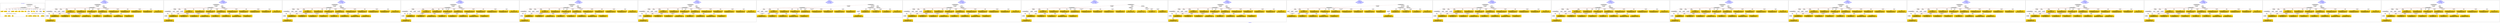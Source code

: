 digraph n0 {
fontcolor="blue"
remincross="true"
label="s06-npg.json"
subgraph cluster_0 {
label="1-correct model"
n2[style="filled",color="white",fillcolor="lightgray",label="CulturalHeritageObject1"];
n3[shape="plaintext",style="filled",fillcolor="gold",label="Copyright"];
n4[shape="plaintext",style="filled",fillcolor="gold",label="DateOfWork"];
n5[style="filled",color="white",fillcolor="lightgray",label="Person1"];
n6[shape="plaintext",style="filled",fillcolor="gold",label="Description"];
n7[shape="plaintext",style="filled",fillcolor="gold",label="Dimension"];
n8[shape="plaintext",style="filled",fillcolor="gold",label="Medium"];
n9[shape="plaintext",style="filled",fillcolor="gold",label="CreditLine"];
n10[shape="plaintext",style="filled",fillcolor="gold",label="Owner"];
n11[style="filled",color="white",fillcolor="lightgray",label="Concept2"];
n12[shape="plaintext",style="filled",fillcolor="gold",label="Title"];
n13[shape="plaintext",style="filled",fillcolor="gold",label="Ref"];
n14[style="filled",color="white",fillcolor="lightgray",label="Person2"];
n15[style="filled",color="white",fillcolor="lightgray",label="Concept1"];
n16[shape="plaintext",style="filled",fillcolor="gold",label="birthDate"];
n17[shape="plaintext",style="filled",fillcolor="gold",label="deathDate"];
n18[shape="plaintext",style="filled",fillcolor="gold",label="Artist"];
n19[shape="plaintext",style="filled",fillcolor="gold",label="sitterBirthDate"];
n20[shape="plaintext",style="filled",fillcolor="gold",label="sitterDeathDate"];
n21[shape="plaintext",style="filled",fillcolor="gold",label="values"];
n22[style="filled",color="white",fillcolor="lightgray",label="EuropeanaAggregation1"];
n23[style="filled",color="white",fillcolor="lightgray",label="WebResource1"];
n24[shape="plaintext",style="filled",fillcolor="gold",label="Image"];
n25[shape="plaintext",style="filled",fillcolor="gold",label="Classification"];
n26[shape="plaintext",style="filled",fillcolor="gold",label="values"];
}
subgraph cluster_1 {
label="candidate 0\nlink coherence:0.92\nnode coherence:0.92\nconfidence:0.3911154034176915\nmapping score:0.538890319657749\ncost:222.9998\n-precision:0.56-recall:0.58"
n28[style="filled",color="white",fillcolor="lightgray",label="CulturalHeritageObject1"];
n29[style="filled",color="white",fillcolor="lightgray",label="CulturalHeritageObject2"];
n30[style="filled",color="white",fillcolor="lightgray",label="Person1"];
n31[style="filled",color="white",fillcolor="lightgray",label="Concept1"];
n32[style="filled",color="white",fillcolor="lightgray",label="Document1"];
n33[style="filled",color="white",fillcolor="lightgray",label="Document2"];
n34[style="filled",color="white",fillcolor="lightgray",label="EuropeanaAggregation1"];
n35[style="filled",color="white",fillcolor="lightgray",label="WebResource1"];
n36[shape="plaintext",style="filled",fillcolor="gold",label="sitterDeathDate\n[CulturalHeritageObject,created,0.306]\n[Person,dateOfDeath,0.233]\n[CulturalHeritageObject,description,0.23]\n[CulturalHeritageObject,title,0.23]"];
n37[shape="plaintext",style="filled",fillcolor="gold",label="Artist\n[Person,nameOfThePerson,0.379]\n[Document,classLink,0.315]\n[CulturalHeritageObject,description,0.182]\n[CulturalHeritageObject,provenance,0.123]"];
n38[shape="plaintext",style="filled",fillcolor="gold",label="DateOfWork\n[CulturalHeritageObject,created,0.377]\n[Person,dateOfBirth,0.298]\n[Person,dateOfDeath,0.272]\n[CulturalHeritageObject,description,0.053]"];
n39[shape="plaintext",style="filled",fillcolor="gold",label="Copyright\n[CulturalHeritageObject,provenance,0.429]\n[CulturalHeritageObject,description,0.296]\n[CulturalHeritageObject,title,0.14]\n[Person,biographicalInformation,0.134]"];
n40[shape="plaintext",style="filled",fillcolor="gold",label="Medium\n[CulturalHeritageObject,medium,0.768]\n[CulturalHeritageObject,provenance,0.094]\n[CulturalHeritageObject,description,0.072]\n[Concept,prefLabel,0.066]"];
n41[shape="plaintext",style="filled",fillcolor="gold",label="birthDate\n[CulturalHeritageObject,created,0.312]\n[Person,dateOfBirth,0.278]\n[Person,dateOfDeath,0.221]\n[CulturalHeritageObject,description,0.189]"];
n42[shape="plaintext",style="filled",fillcolor="gold",label="Image\n[WebResource,classLink,0.635]\n[Document,classLink,0.348]\n[CulturalHeritageObject,description,0.012]\n[Person,biographicalInformation,0.005]"];
n43[shape="plaintext",style="filled",fillcolor="gold",label="sitterBirthDate\n[CulturalHeritageObject,created,0.343]\n[Person,dateOfDeath,0.226]\n[CulturalHeritageObject,description,0.218]\n[Person,dateOfBirth,0.212]"];
n44[shape="plaintext",style="filled",fillcolor="gold",label="Title\n[CulturalHeritageObject,description,0.312]\n[Person,nameOfThePerson,0.246]\n[Document,classLink,0.24]\n[CulturalHeritageObject,provenance,0.201]"];
n45[shape="plaintext",style="filled",fillcolor="gold",label="Description\n[CulturalHeritageObject,description,0.42]\n[Person,biographicalInformation,0.418]\n[CulturalHeritageObject,title,0.108]\n[CulturalHeritageObject,provenance,0.055]"];
n46[shape="plaintext",style="filled",fillcolor="gold",label="Ref\n[CulturalHeritageObject,description,0.298]\n[CulturalHeritageObject,accessionNumber,0.279]\n[CulturalHeritageObject,provenance,0.254]\n[CulturalHeritageObject,title,0.169]"];
n47[shape="plaintext",style="filled",fillcolor="gold",label="values\n[Person,nameOfThePerson,0.306]\n[Document,classLink,0.268]\n[CulturalHeritageObject,description,0.229]\n[CulturalHeritageObject,provenance,0.198]"];
n48[shape="plaintext",style="filled",fillcolor="gold",label="Classification\n[Concept,prefLabel,0.5]\n[Person,biographicalInformation,0.257]\n[CulturalHeritageObject,description,0.17]\n[CulturalHeritageObject,provenance,0.073]"];
n49[shape="plaintext",style="filled",fillcolor="gold",label="deathDate\n[CulturalHeritageObject,created,0.377]\n[Person,dateOfDeath,0.275]\n[CulturalHeritageObject,title,0.182]\n[CulturalHeritageObject,description,0.165]"];
n50[shape="plaintext",style="filled",fillcolor="gold",label="CreditLine\n[CulturalHeritageObject,provenance,0.489]\n[CulturalHeritageObject,description,0.205]\n[Person,biographicalInformation,0.179]\n[CulturalHeritageObject,title,0.126]"];
n51[shape="plaintext",style="filled",fillcolor="gold",label="Dimension\n[CulturalHeritageObject,extent,0.562]\n[CulturalHeritageObject,accessionNumber,0.211]\n[CulturalHeritageObject,description,0.134]\n[CulturalHeritageObject,medium,0.092]"];
n52[shape="plaintext",style="filled",fillcolor="gold",label="Owner\n[CulturalHeritageObject,provenance,0.443]\n[Person,biographicalInformation,0.23]\n[CulturalHeritageObject,description,0.221]\n[CulturalHeritageObject,title,0.106]"];
n53[shape="plaintext",style="filled",fillcolor="gold",label="values\n[CulturalHeritageObject,description,0.414]\n[Concept,prefLabel,0.278]\n[Person,biographicalInformation,0.177]\n[CulturalHeritageObject,title,0.131]"];
}
subgraph cluster_2 {
label="candidate 1\nlink coherence:0.92\nnode coherence:0.92\nconfidence:0.38846168996404695\nmapping score:0.5380057485065343\ncost:222.9998\n-precision:0.56-recall:0.58"
n55[style="filled",color="white",fillcolor="lightgray",label="CulturalHeritageObject1"];
n56[style="filled",color="white",fillcolor="lightgray",label="CulturalHeritageObject2"];
n57[style="filled",color="white",fillcolor="lightgray",label="Person1"];
n58[style="filled",color="white",fillcolor="lightgray",label="Concept1"];
n59[style="filled",color="white",fillcolor="lightgray",label="Document1"];
n60[style="filled",color="white",fillcolor="lightgray",label="Document2"];
n61[style="filled",color="white",fillcolor="lightgray",label="EuropeanaAggregation1"];
n62[style="filled",color="white",fillcolor="lightgray",label="WebResource1"];
n63[shape="plaintext",style="filled",fillcolor="gold",label="sitterDeathDate\n[CulturalHeritageObject,created,0.306]\n[Person,dateOfDeath,0.233]\n[CulturalHeritageObject,description,0.23]\n[CulturalHeritageObject,title,0.23]"];
n64[shape="plaintext",style="filled",fillcolor="gold",label="Artist\n[Person,nameOfThePerson,0.379]\n[Document,classLink,0.315]\n[CulturalHeritageObject,description,0.182]\n[CulturalHeritageObject,provenance,0.123]"];
n65[shape="plaintext",style="filled",fillcolor="gold",label="DateOfWork\n[CulturalHeritageObject,created,0.377]\n[Person,dateOfBirth,0.298]\n[Person,dateOfDeath,0.272]\n[CulturalHeritageObject,description,0.053]"];
n66[shape="plaintext",style="filled",fillcolor="gold",label="Owner\n[CulturalHeritageObject,provenance,0.443]\n[Person,biographicalInformation,0.23]\n[CulturalHeritageObject,description,0.221]\n[CulturalHeritageObject,title,0.106]"];
n67[shape="plaintext",style="filled",fillcolor="gold",label="Medium\n[CulturalHeritageObject,medium,0.768]\n[CulturalHeritageObject,provenance,0.094]\n[CulturalHeritageObject,description,0.072]\n[Concept,prefLabel,0.066]"];
n68[shape="plaintext",style="filled",fillcolor="gold",label="birthDate\n[CulturalHeritageObject,created,0.312]\n[Person,dateOfBirth,0.278]\n[Person,dateOfDeath,0.221]\n[CulturalHeritageObject,description,0.189]"];
n69[shape="plaintext",style="filled",fillcolor="gold",label="Image\n[WebResource,classLink,0.635]\n[Document,classLink,0.348]\n[CulturalHeritageObject,description,0.012]\n[Person,biographicalInformation,0.005]"];
n70[shape="plaintext",style="filled",fillcolor="gold",label="sitterBirthDate\n[CulturalHeritageObject,created,0.343]\n[Person,dateOfDeath,0.226]\n[CulturalHeritageObject,description,0.218]\n[Person,dateOfBirth,0.212]"];
n71[shape="plaintext",style="filled",fillcolor="gold",label="Title\n[CulturalHeritageObject,description,0.312]\n[Person,nameOfThePerson,0.246]\n[Document,classLink,0.24]\n[CulturalHeritageObject,provenance,0.201]"];
n72[shape="plaintext",style="filled",fillcolor="gold",label="Description\n[CulturalHeritageObject,description,0.42]\n[Person,biographicalInformation,0.418]\n[CulturalHeritageObject,title,0.108]\n[CulturalHeritageObject,provenance,0.055]"];
n73[shape="plaintext",style="filled",fillcolor="gold",label="Ref\n[CulturalHeritageObject,description,0.298]\n[CulturalHeritageObject,accessionNumber,0.279]\n[CulturalHeritageObject,provenance,0.254]\n[CulturalHeritageObject,title,0.169]"];
n74[shape="plaintext",style="filled",fillcolor="gold",label="values\n[Person,nameOfThePerson,0.306]\n[Document,classLink,0.268]\n[CulturalHeritageObject,description,0.229]\n[CulturalHeritageObject,provenance,0.198]"];
n75[shape="plaintext",style="filled",fillcolor="gold",label="Classification\n[Concept,prefLabel,0.5]\n[Person,biographicalInformation,0.257]\n[CulturalHeritageObject,description,0.17]\n[CulturalHeritageObject,provenance,0.073]"];
n76[shape="plaintext",style="filled",fillcolor="gold",label="deathDate\n[CulturalHeritageObject,created,0.377]\n[Person,dateOfDeath,0.275]\n[CulturalHeritageObject,title,0.182]\n[CulturalHeritageObject,description,0.165]"];
n77[shape="plaintext",style="filled",fillcolor="gold",label="Copyright\n[CulturalHeritageObject,provenance,0.429]\n[CulturalHeritageObject,description,0.296]\n[CulturalHeritageObject,title,0.14]\n[Person,biographicalInformation,0.134]"];
n78[shape="plaintext",style="filled",fillcolor="gold",label="Dimension\n[CulturalHeritageObject,extent,0.562]\n[CulturalHeritageObject,accessionNumber,0.211]\n[CulturalHeritageObject,description,0.134]\n[CulturalHeritageObject,medium,0.092]"];
n79[shape="plaintext",style="filled",fillcolor="gold",label="CreditLine\n[CulturalHeritageObject,provenance,0.489]\n[CulturalHeritageObject,description,0.205]\n[Person,biographicalInformation,0.179]\n[CulturalHeritageObject,title,0.126]"];
n80[shape="plaintext",style="filled",fillcolor="gold",label="values\n[CulturalHeritageObject,description,0.414]\n[Concept,prefLabel,0.278]\n[Person,biographicalInformation,0.177]\n[CulturalHeritageObject,title,0.131]"];
}
subgraph cluster_3 {
label="candidate 10\nlink coherence:0.92\nnode coherence:0.92\nconfidence:0.382760864000536\nmapping score:0.536105473185364\ncost:222.9998\n-precision:0.44-recall:0.46"
n82[style="filled",color="white",fillcolor="lightgray",label="CulturalHeritageObject1"];
n83[style="filled",color="white",fillcolor="lightgray",label="CulturalHeritageObject2"];
n84[style="filled",color="white",fillcolor="lightgray",label="Person1"];
n85[style="filled",color="white",fillcolor="lightgray",label="Concept1"];
n86[style="filled",color="white",fillcolor="lightgray",label="Document1"];
n87[style="filled",color="white",fillcolor="lightgray",label="Document2"];
n88[style="filled",color="white",fillcolor="lightgray",label="EuropeanaAggregation1"];
n89[style="filled",color="white",fillcolor="lightgray",label="WebResource1"];
n90[shape="plaintext",style="filled",fillcolor="gold",label="sitterDeathDate\n[CulturalHeritageObject,created,0.306]\n[Person,dateOfDeath,0.233]\n[CulturalHeritageObject,description,0.23]\n[CulturalHeritageObject,title,0.23]"];
n91[shape="plaintext",style="filled",fillcolor="gold",label="Title\n[CulturalHeritageObject,description,0.312]\n[Person,nameOfThePerson,0.246]\n[Document,classLink,0.24]\n[CulturalHeritageObject,provenance,0.201]"];
n92[shape="plaintext",style="filled",fillcolor="gold",label="birthDate\n[CulturalHeritageObject,created,0.312]\n[Person,dateOfBirth,0.278]\n[Person,dateOfDeath,0.221]\n[CulturalHeritageObject,description,0.189]"];
n93[shape="plaintext",style="filled",fillcolor="gold",label="Owner\n[CulturalHeritageObject,provenance,0.443]\n[Person,biographicalInformation,0.23]\n[CulturalHeritageObject,description,0.221]\n[CulturalHeritageObject,title,0.106]"];
n94[shape="plaintext",style="filled",fillcolor="gold",label="Medium\n[CulturalHeritageObject,medium,0.768]\n[CulturalHeritageObject,provenance,0.094]\n[CulturalHeritageObject,description,0.072]\n[Concept,prefLabel,0.066]"];
n95[shape="plaintext",style="filled",fillcolor="gold",label="DateOfWork\n[CulturalHeritageObject,created,0.377]\n[Person,dateOfBirth,0.298]\n[Person,dateOfDeath,0.272]\n[CulturalHeritageObject,description,0.053]"];
n96[shape="plaintext",style="filled",fillcolor="gold",label="Image\n[WebResource,classLink,0.635]\n[Document,classLink,0.348]\n[CulturalHeritageObject,description,0.012]\n[Person,biographicalInformation,0.005]"];
n97[shape="plaintext",style="filled",fillcolor="gold",label="sitterBirthDate\n[CulturalHeritageObject,created,0.343]\n[Person,dateOfDeath,0.226]\n[CulturalHeritageObject,description,0.218]\n[Person,dateOfBirth,0.212]"];
n98[shape="plaintext",style="filled",fillcolor="gold",label="Artist\n[Person,nameOfThePerson,0.379]\n[Document,classLink,0.315]\n[CulturalHeritageObject,description,0.182]\n[CulturalHeritageObject,provenance,0.123]"];
n99[shape="plaintext",style="filled",fillcolor="gold",label="Description\n[CulturalHeritageObject,description,0.42]\n[Person,biographicalInformation,0.418]\n[CulturalHeritageObject,title,0.108]\n[CulturalHeritageObject,provenance,0.055]"];
n100[shape="plaintext",style="filled",fillcolor="gold",label="Ref\n[CulturalHeritageObject,description,0.298]\n[CulturalHeritageObject,accessionNumber,0.279]\n[CulturalHeritageObject,provenance,0.254]\n[CulturalHeritageObject,title,0.169]"];
n101[shape="plaintext",style="filled",fillcolor="gold",label="values\n[Person,nameOfThePerson,0.306]\n[Document,classLink,0.268]\n[CulturalHeritageObject,description,0.229]\n[CulturalHeritageObject,provenance,0.198]"];
n102[shape="plaintext",style="filled",fillcolor="gold",label="Classification\n[Concept,prefLabel,0.5]\n[Person,biographicalInformation,0.257]\n[CulturalHeritageObject,description,0.17]\n[CulturalHeritageObject,provenance,0.073]"];
n103[shape="plaintext",style="filled",fillcolor="gold",label="deathDate\n[CulturalHeritageObject,created,0.377]\n[Person,dateOfDeath,0.275]\n[CulturalHeritageObject,title,0.182]\n[CulturalHeritageObject,description,0.165]"];
n104[shape="plaintext",style="filled",fillcolor="gold",label="Copyright\n[CulturalHeritageObject,provenance,0.429]\n[CulturalHeritageObject,description,0.296]\n[CulturalHeritageObject,title,0.14]\n[Person,biographicalInformation,0.134]"];
n105[shape="plaintext",style="filled",fillcolor="gold",label="Dimension\n[CulturalHeritageObject,extent,0.562]\n[CulturalHeritageObject,accessionNumber,0.211]\n[CulturalHeritageObject,description,0.134]\n[CulturalHeritageObject,medium,0.092]"];
n106[shape="plaintext",style="filled",fillcolor="gold",label="CreditLine\n[CulturalHeritageObject,provenance,0.489]\n[CulturalHeritageObject,description,0.205]\n[Person,biographicalInformation,0.179]\n[CulturalHeritageObject,title,0.126]"];
n107[shape="plaintext",style="filled",fillcolor="gold",label="values\n[CulturalHeritageObject,description,0.414]\n[Concept,prefLabel,0.278]\n[Person,biographicalInformation,0.177]\n[CulturalHeritageObject,title,0.131]"];
}
subgraph cluster_4 {
label="candidate 11\nlink coherence:0.92\nnode coherence:0.92\nconfidence:0.3779859565280976\nmapping score:0.5345138373612177\ncost:123.9998\n-precision:0.56-recall:0.58"
n109[style="filled",color="white",fillcolor="lightgray",label="CulturalHeritageObject1"];
n110[style="filled",color="white",fillcolor="lightgray",label="CulturalHeritageObject2"];
n111[style="filled",color="white",fillcolor="lightgray",label="Person1"];
n112[style="filled",color="white",fillcolor="lightgray",label="Concept1"];
n113[style="filled",color="white",fillcolor="lightgray",label="Document1"];
n114[style="filled",color="white",fillcolor="lightgray",label="Document2"];
n115[style="filled",color="white",fillcolor="lightgray",label="EuropeanaAggregation1"];
n116[style="filled",color="white",fillcolor="lightgray",label="WebResource1"];
n117[shape="plaintext",style="filled",fillcolor="gold",label="sitterDeathDate\n[CulturalHeritageObject,created,0.306]\n[Person,dateOfDeath,0.233]\n[CulturalHeritageObject,description,0.23]\n[CulturalHeritageObject,title,0.23]"];
n118[shape="plaintext",style="filled",fillcolor="gold",label="Artist\n[Person,nameOfThePerson,0.379]\n[Document,classLink,0.315]\n[CulturalHeritageObject,description,0.182]\n[CulturalHeritageObject,provenance,0.123]"];
n119[shape="plaintext",style="filled",fillcolor="gold",label="DateOfWork\n[CulturalHeritageObject,created,0.377]\n[Person,dateOfBirth,0.298]\n[Person,dateOfDeath,0.272]\n[CulturalHeritageObject,description,0.053]"];
n120[shape="plaintext",style="filled",fillcolor="gold",label="Copyright\n[CulturalHeritageObject,provenance,0.429]\n[CulturalHeritageObject,description,0.296]\n[CulturalHeritageObject,title,0.14]\n[Person,biographicalInformation,0.134]"];
n121[shape="plaintext",style="filled",fillcolor="gold",label="Medium\n[CulturalHeritageObject,medium,0.768]\n[CulturalHeritageObject,provenance,0.094]\n[CulturalHeritageObject,description,0.072]\n[Concept,prefLabel,0.066]"];
n122[shape="plaintext",style="filled",fillcolor="gold",label="birthDate\n[CulturalHeritageObject,created,0.312]\n[Person,dateOfBirth,0.278]\n[Person,dateOfDeath,0.221]\n[CulturalHeritageObject,description,0.189]"];
n123[shape="plaintext",style="filled",fillcolor="gold",label="Image\n[WebResource,classLink,0.635]\n[Document,classLink,0.348]\n[CulturalHeritageObject,description,0.012]\n[Person,biographicalInformation,0.005]"];
n124[shape="plaintext",style="filled",fillcolor="gold",label="sitterBirthDate\n[CulturalHeritageObject,created,0.343]\n[Person,dateOfDeath,0.226]\n[CulturalHeritageObject,description,0.218]\n[Person,dateOfBirth,0.212]"];
n125[shape="plaintext",style="filled",fillcolor="gold",label="Title\n[CulturalHeritageObject,description,0.312]\n[Person,nameOfThePerson,0.246]\n[Document,classLink,0.24]\n[CulturalHeritageObject,provenance,0.201]"];
n126[shape="plaintext",style="filled",fillcolor="gold",label="Description\n[CulturalHeritageObject,description,0.42]\n[Person,biographicalInformation,0.418]\n[CulturalHeritageObject,title,0.108]\n[CulturalHeritageObject,provenance,0.055]"];
n127[shape="plaintext",style="filled",fillcolor="gold",label="values\n[CulturalHeritageObject,description,0.414]\n[Concept,prefLabel,0.278]\n[Person,biographicalInformation,0.177]\n[CulturalHeritageObject,title,0.131]"];
n128[shape="plaintext",style="filled",fillcolor="gold",label="Ref\n[CulturalHeritageObject,description,0.298]\n[CulturalHeritageObject,accessionNumber,0.279]\n[CulturalHeritageObject,provenance,0.254]\n[CulturalHeritageObject,title,0.169]"];
n129[shape="plaintext",style="filled",fillcolor="gold",label="values\n[Person,nameOfThePerson,0.306]\n[Document,classLink,0.268]\n[CulturalHeritageObject,description,0.229]\n[CulturalHeritageObject,provenance,0.198]"];
n130[shape="plaintext",style="filled",fillcolor="gold",label="Classification\n[Concept,prefLabel,0.5]\n[Person,biographicalInformation,0.257]\n[CulturalHeritageObject,description,0.17]\n[CulturalHeritageObject,provenance,0.073]"];
n131[shape="plaintext",style="filled",fillcolor="gold",label="deathDate\n[CulturalHeritageObject,created,0.377]\n[Person,dateOfDeath,0.275]\n[CulturalHeritageObject,title,0.182]\n[CulturalHeritageObject,description,0.165]"];
n132[shape="plaintext",style="filled",fillcolor="gold",label="CreditLine\n[CulturalHeritageObject,provenance,0.489]\n[CulturalHeritageObject,description,0.205]\n[Person,biographicalInformation,0.179]\n[CulturalHeritageObject,title,0.126]"];
n133[shape="plaintext",style="filled",fillcolor="gold",label="Dimension\n[CulturalHeritageObject,extent,0.562]\n[CulturalHeritageObject,accessionNumber,0.211]\n[CulturalHeritageObject,description,0.134]\n[CulturalHeritageObject,medium,0.092]"];
n134[shape="plaintext",style="filled",fillcolor="gold",label="Owner\n[CulturalHeritageObject,provenance,0.443]\n[Person,biographicalInformation,0.23]\n[CulturalHeritageObject,description,0.221]\n[CulturalHeritageObject,title,0.106]"];
}
subgraph cluster_5 {
label="candidate 12\nlink coherence:0.92\nnode coherence:0.92\nconfidence:0.375332243074453\nmapping score:0.533629266210003\ncost:123.9998\n-precision:0.56-recall:0.58"
n136[style="filled",color="white",fillcolor="lightgray",label="CulturalHeritageObject1"];
n137[style="filled",color="white",fillcolor="lightgray",label="CulturalHeritageObject2"];
n138[style="filled",color="white",fillcolor="lightgray",label="Person1"];
n139[style="filled",color="white",fillcolor="lightgray",label="Concept1"];
n140[style="filled",color="white",fillcolor="lightgray",label="Document1"];
n141[style="filled",color="white",fillcolor="lightgray",label="Document2"];
n142[style="filled",color="white",fillcolor="lightgray",label="EuropeanaAggregation1"];
n143[style="filled",color="white",fillcolor="lightgray",label="WebResource1"];
n144[shape="plaintext",style="filled",fillcolor="gold",label="sitterDeathDate\n[CulturalHeritageObject,created,0.306]\n[Person,dateOfDeath,0.233]\n[CulturalHeritageObject,description,0.23]\n[CulturalHeritageObject,title,0.23]"];
n145[shape="plaintext",style="filled",fillcolor="gold",label="Artist\n[Person,nameOfThePerson,0.379]\n[Document,classLink,0.315]\n[CulturalHeritageObject,description,0.182]\n[CulturalHeritageObject,provenance,0.123]"];
n146[shape="plaintext",style="filled",fillcolor="gold",label="DateOfWork\n[CulturalHeritageObject,created,0.377]\n[Person,dateOfBirth,0.298]\n[Person,dateOfDeath,0.272]\n[CulturalHeritageObject,description,0.053]"];
n147[shape="plaintext",style="filled",fillcolor="gold",label="Owner\n[CulturalHeritageObject,provenance,0.443]\n[Person,biographicalInformation,0.23]\n[CulturalHeritageObject,description,0.221]\n[CulturalHeritageObject,title,0.106]"];
n148[shape="plaintext",style="filled",fillcolor="gold",label="Medium\n[CulturalHeritageObject,medium,0.768]\n[CulturalHeritageObject,provenance,0.094]\n[CulturalHeritageObject,description,0.072]\n[Concept,prefLabel,0.066]"];
n149[shape="plaintext",style="filled",fillcolor="gold",label="birthDate\n[CulturalHeritageObject,created,0.312]\n[Person,dateOfBirth,0.278]\n[Person,dateOfDeath,0.221]\n[CulturalHeritageObject,description,0.189]"];
n150[shape="plaintext",style="filled",fillcolor="gold",label="Image\n[WebResource,classLink,0.635]\n[Document,classLink,0.348]\n[CulturalHeritageObject,description,0.012]\n[Person,biographicalInformation,0.005]"];
n151[shape="plaintext",style="filled",fillcolor="gold",label="sitterBirthDate\n[CulturalHeritageObject,created,0.343]\n[Person,dateOfDeath,0.226]\n[CulturalHeritageObject,description,0.218]\n[Person,dateOfBirth,0.212]"];
n152[shape="plaintext",style="filled",fillcolor="gold",label="Title\n[CulturalHeritageObject,description,0.312]\n[Person,nameOfThePerson,0.246]\n[Document,classLink,0.24]\n[CulturalHeritageObject,provenance,0.201]"];
n153[shape="plaintext",style="filled",fillcolor="gold",label="Description\n[CulturalHeritageObject,description,0.42]\n[Person,biographicalInformation,0.418]\n[CulturalHeritageObject,title,0.108]\n[CulturalHeritageObject,provenance,0.055]"];
n154[shape="plaintext",style="filled",fillcolor="gold",label="values\n[CulturalHeritageObject,description,0.414]\n[Concept,prefLabel,0.278]\n[Person,biographicalInformation,0.177]\n[CulturalHeritageObject,title,0.131]"];
n155[shape="plaintext",style="filled",fillcolor="gold",label="Ref\n[CulturalHeritageObject,description,0.298]\n[CulturalHeritageObject,accessionNumber,0.279]\n[CulturalHeritageObject,provenance,0.254]\n[CulturalHeritageObject,title,0.169]"];
n156[shape="plaintext",style="filled",fillcolor="gold",label="values\n[Person,nameOfThePerson,0.306]\n[Document,classLink,0.268]\n[CulturalHeritageObject,description,0.229]\n[CulturalHeritageObject,provenance,0.198]"];
n157[shape="plaintext",style="filled",fillcolor="gold",label="Classification\n[Concept,prefLabel,0.5]\n[Person,biographicalInformation,0.257]\n[CulturalHeritageObject,description,0.17]\n[CulturalHeritageObject,provenance,0.073]"];
n158[shape="plaintext",style="filled",fillcolor="gold",label="deathDate\n[CulturalHeritageObject,created,0.377]\n[Person,dateOfDeath,0.275]\n[CulturalHeritageObject,title,0.182]\n[CulturalHeritageObject,description,0.165]"];
n159[shape="plaintext",style="filled",fillcolor="gold",label="Copyright\n[CulturalHeritageObject,provenance,0.429]\n[CulturalHeritageObject,description,0.296]\n[CulturalHeritageObject,title,0.14]\n[Person,biographicalInformation,0.134]"];
n160[shape="plaintext",style="filled",fillcolor="gold",label="Dimension\n[CulturalHeritageObject,extent,0.562]\n[CulturalHeritageObject,accessionNumber,0.211]\n[CulturalHeritageObject,description,0.134]\n[CulturalHeritageObject,medium,0.092]"];
n161[shape="plaintext",style="filled",fillcolor="gold",label="CreditLine\n[CulturalHeritageObject,provenance,0.489]\n[CulturalHeritageObject,description,0.205]\n[Person,biographicalInformation,0.179]\n[CulturalHeritageObject,title,0.126]"];
}
subgraph cluster_6 {
label="candidate 13\nlink coherence:0.88\nnode coherence:0.92\nconfidence:0.3911154034176915\nmapping score:0.538890319657749\ncost:222.99981\n-precision:0.52-recall:0.54"
n163[style="filled",color="white",fillcolor="lightgray",label="CulturalHeritageObject1"];
n164[style="filled",color="white",fillcolor="lightgray",label="CulturalHeritageObject2"];
n165[style="filled",color="white",fillcolor="lightgray",label="Person1"];
n166[style="filled",color="white",fillcolor="lightgray",label="Concept1"];
n167[style="filled",color="white",fillcolor="lightgray",label="Document1"];
n168[style="filled",color="white",fillcolor="lightgray",label="Document2"];
n169[style="filled",color="white",fillcolor="lightgray",label="EuropeanaAggregation1"];
n170[style="filled",color="white",fillcolor="lightgray",label="WebResource1"];
n171[shape="plaintext",style="filled",fillcolor="gold",label="sitterDeathDate\n[CulturalHeritageObject,created,0.306]\n[Person,dateOfDeath,0.233]\n[CulturalHeritageObject,description,0.23]\n[CulturalHeritageObject,title,0.23]"];
n172[shape="plaintext",style="filled",fillcolor="gold",label="Artist\n[Person,nameOfThePerson,0.379]\n[Document,classLink,0.315]\n[CulturalHeritageObject,description,0.182]\n[CulturalHeritageObject,provenance,0.123]"];
n173[shape="plaintext",style="filled",fillcolor="gold",label="DateOfWork\n[CulturalHeritageObject,created,0.377]\n[Person,dateOfBirth,0.298]\n[Person,dateOfDeath,0.272]\n[CulturalHeritageObject,description,0.053]"];
n174[shape="plaintext",style="filled",fillcolor="gold",label="Copyright\n[CulturalHeritageObject,provenance,0.429]\n[CulturalHeritageObject,description,0.296]\n[CulturalHeritageObject,title,0.14]\n[Person,biographicalInformation,0.134]"];
n175[shape="plaintext",style="filled",fillcolor="gold",label="Medium\n[CulturalHeritageObject,medium,0.768]\n[CulturalHeritageObject,provenance,0.094]\n[CulturalHeritageObject,description,0.072]\n[Concept,prefLabel,0.066]"];
n176[shape="plaintext",style="filled",fillcolor="gold",label="birthDate\n[CulturalHeritageObject,created,0.312]\n[Person,dateOfBirth,0.278]\n[Person,dateOfDeath,0.221]\n[CulturalHeritageObject,description,0.189]"];
n177[shape="plaintext",style="filled",fillcolor="gold",label="Image\n[WebResource,classLink,0.635]\n[Document,classLink,0.348]\n[CulturalHeritageObject,description,0.012]\n[Person,biographicalInformation,0.005]"];
n178[shape="plaintext",style="filled",fillcolor="gold",label="sitterBirthDate\n[CulturalHeritageObject,created,0.343]\n[Person,dateOfDeath,0.226]\n[CulturalHeritageObject,description,0.218]\n[Person,dateOfBirth,0.212]"];
n179[shape="plaintext",style="filled",fillcolor="gold",label="Title\n[CulturalHeritageObject,description,0.312]\n[Person,nameOfThePerson,0.246]\n[Document,classLink,0.24]\n[CulturalHeritageObject,provenance,0.201]"];
n180[shape="plaintext",style="filled",fillcolor="gold",label="Description\n[CulturalHeritageObject,description,0.42]\n[Person,biographicalInformation,0.418]\n[CulturalHeritageObject,title,0.108]\n[CulturalHeritageObject,provenance,0.055]"];
n181[shape="plaintext",style="filled",fillcolor="gold",label="Ref\n[CulturalHeritageObject,description,0.298]\n[CulturalHeritageObject,accessionNumber,0.279]\n[CulturalHeritageObject,provenance,0.254]\n[CulturalHeritageObject,title,0.169]"];
n182[shape="plaintext",style="filled",fillcolor="gold",label="values\n[Person,nameOfThePerson,0.306]\n[Document,classLink,0.268]\n[CulturalHeritageObject,description,0.229]\n[CulturalHeritageObject,provenance,0.198]"];
n183[shape="plaintext",style="filled",fillcolor="gold",label="Classification\n[Concept,prefLabel,0.5]\n[Person,biographicalInformation,0.257]\n[CulturalHeritageObject,description,0.17]\n[CulturalHeritageObject,provenance,0.073]"];
n184[shape="plaintext",style="filled",fillcolor="gold",label="deathDate\n[CulturalHeritageObject,created,0.377]\n[Person,dateOfDeath,0.275]\n[CulturalHeritageObject,title,0.182]\n[CulturalHeritageObject,description,0.165]"];
n185[shape="plaintext",style="filled",fillcolor="gold",label="CreditLine\n[CulturalHeritageObject,provenance,0.489]\n[CulturalHeritageObject,description,0.205]\n[Person,biographicalInformation,0.179]\n[CulturalHeritageObject,title,0.126]"];
n186[shape="plaintext",style="filled",fillcolor="gold",label="Dimension\n[CulturalHeritageObject,extent,0.562]\n[CulturalHeritageObject,accessionNumber,0.211]\n[CulturalHeritageObject,description,0.134]\n[CulturalHeritageObject,medium,0.092]"];
n187[shape="plaintext",style="filled",fillcolor="gold",label="Owner\n[CulturalHeritageObject,provenance,0.443]\n[Person,biographicalInformation,0.23]\n[CulturalHeritageObject,description,0.221]\n[CulturalHeritageObject,title,0.106]"];
n188[shape="plaintext",style="filled",fillcolor="gold",label="values\n[CulturalHeritageObject,description,0.414]\n[Concept,prefLabel,0.278]\n[Person,biographicalInformation,0.177]\n[CulturalHeritageObject,title,0.131]"];
}
subgraph cluster_7 {
label="candidate 14\nlink coherence:0.88\nnode coherence:0.92\nconfidence:0.3911154034176915\nmapping score:0.538890319657749\ncost:322.009812\n-precision:0.56-recall:0.58"
n190[style="filled",color="white",fillcolor="lightgray",label="CulturalHeritageObject1"];
n191[style="filled",color="white",fillcolor="lightgray",label="Person1"];
n192[style="filled",color="white",fillcolor="lightgray",label="Concept1"];
n193[style="filled",color="white",fillcolor="lightgray",label="Document1"];
n194[style="filled",color="white",fillcolor="lightgray",label="CulturalHeritageObject2"];
n195[style="filled",color="white",fillcolor="lightgray",label="Document2"];
n196[style="filled",color="white",fillcolor="lightgray",label="EuropeanaAggregation1"];
n197[style="filled",color="white",fillcolor="lightgray",label="WebResource1"];
n198[shape="plaintext",style="filled",fillcolor="gold",label="sitterDeathDate\n[CulturalHeritageObject,created,0.306]\n[Person,dateOfDeath,0.233]\n[CulturalHeritageObject,description,0.23]\n[CulturalHeritageObject,title,0.23]"];
n199[shape="plaintext",style="filled",fillcolor="gold",label="Artist\n[Person,nameOfThePerson,0.379]\n[Document,classLink,0.315]\n[CulturalHeritageObject,description,0.182]\n[CulturalHeritageObject,provenance,0.123]"];
n200[shape="plaintext",style="filled",fillcolor="gold",label="DateOfWork\n[CulturalHeritageObject,created,0.377]\n[Person,dateOfBirth,0.298]\n[Person,dateOfDeath,0.272]\n[CulturalHeritageObject,description,0.053]"];
n201[shape="plaintext",style="filled",fillcolor="gold",label="Copyright\n[CulturalHeritageObject,provenance,0.429]\n[CulturalHeritageObject,description,0.296]\n[CulturalHeritageObject,title,0.14]\n[Person,biographicalInformation,0.134]"];
n202[shape="plaintext",style="filled",fillcolor="gold",label="Medium\n[CulturalHeritageObject,medium,0.768]\n[CulturalHeritageObject,provenance,0.094]\n[CulturalHeritageObject,description,0.072]\n[Concept,prefLabel,0.066]"];
n203[shape="plaintext",style="filled",fillcolor="gold",label="birthDate\n[CulturalHeritageObject,created,0.312]\n[Person,dateOfBirth,0.278]\n[Person,dateOfDeath,0.221]\n[CulturalHeritageObject,description,0.189]"];
n204[shape="plaintext",style="filled",fillcolor="gold",label="Image\n[WebResource,classLink,0.635]\n[Document,classLink,0.348]\n[CulturalHeritageObject,description,0.012]\n[Person,biographicalInformation,0.005]"];
n205[shape="plaintext",style="filled",fillcolor="gold",label="sitterBirthDate\n[CulturalHeritageObject,created,0.343]\n[Person,dateOfDeath,0.226]\n[CulturalHeritageObject,description,0.218]\n[Person,dateOfBirth,0.212]"];
n206[shape="plaintext",style="filled",fillcolor="gold",label="Title\n[CulturalHeritageObject,description,0.312]\n[Person,nameOfThePerson,0.246]\n[Document,classLink,0.24]\n[CulturalHeritageObject,provenance,0.201]"];
n207[shape="plaintext",style="filled",fillcolor="gold",label="Description\n[CulturalHeritageObject,description,0.42]\n[Person,biographicalInformation,0.418]\n[CulturalHeritageObject,title,0.108]\n[CulturalHeritageObject,provenance,0.055]"];
n208[shape="plaintext",style="filled",fillcolor="gold",label="Ref\n[CulturalHeritageObject,description,0.298]\n[CulturalHeritageObject,accessionNumber,0.279]\n[CulturalHeritageObject,provenance,0.254]\n[CulturalHeritageObject,title,0.169]"];
n209[shape="plaintext",style="filled",fillcolor="gold",label="values\n[Person,nameOfThePerson,0.306]\n[Document,classLink,0.268]\n[CulturalHeritageObject,description,0.229]\n[CulturalHeritageObject,provenance,0.198]"];
n210[shape="plaintext",style="filled",fillcolor="gold",label="Classification\n[Concept,prefLabel,0.5]\n[Person,biographicalInformation,0.257]\n[CulturalHeritageObject,description,0.17]\n[CulturalHeritageObject,provenance,0.073]"];
n211[shape="plaintext",style="filled",fillcolor="gold",label="deathDate\n[CulturalHeritageObject,created,0.377]\n[Person,dateOfDeath,0.275]\n[CulturalHeritageObject,title,0.182]\n[CulturalHeritageObject,description,0.165]"];
n212[shape="plaintext",style="filled",fillcolor="gold",label="CreditLine\n[CulturalHeritageObject,provenance,0.489]\n[CulturalHeritageObject,description,0.205]\n[Person,biographicalInformation,0.179]\n[CulturalHeritageObject,title,0.126]"];
n213[shape="plaintext",style="filled",fillcolor="gold",label="Dimension\n[CulturalHeritageObject,extent,0.562]\n[CulturalHeritageObject,accessionNumber,0.211]\n[CulturalHeritageObject,description,0.134]\n[CulturalHeritageObject,medium,0.092]"];
n214[shape="plaintext",style="filled",fillcolor="gold",label="Owner\n[CulturalHeritageObject,provenance,0.443]\n[Person,biographicalInformation,0.23]\n[CulturalHeritageObject,description,0.221]\n[CulturalHeritageObject,title,0.106]"];
n215[shape="plaintext",style="filled",fillcolor="gold",label="values\n[CulturalHeritageObject,description,0.414]\n[Concept,prefLabel,0.278]\n[Person,biographicalInformation,0.177]\n[CulturalHeritageObject,title,0.131]"];
}
subgraph cluster_8 {
label="candidate 15\nlink coherence:0.88\nnode coherence:0.92\nconfidence:0.3911154034176915\nmapping score:0.538890319657749\ncost:322.009852\n-precision:0.56-recall:0.58"
n217[style="filled",color="white",fillcolor="lightgray",label="CulturalHeritageObject1"];
n218[style="filled",color="white",fillcolor="lightgray",label="CulturalHeritageObject2"];
n219[style="filled",color="white",fillcolor="lightgray",label="Person1"];
n220[style="filled",color="white",fillcolor="lightgray",label="Concept1"];
n221[style="filled",color="white",fillcolor="lightgray",label="Document1"];
n222[style="filled",color="white",fillcolor="lightgray",label="Document2"];
n223[style="filled",color="white",fillcolor="lightgray",label="EuropeanaAggregation1"];
n224[style="filled",color="white",fillcolor="lightgray",label="WebResource1"];
n225[shape="plaintext",style="filled",fillcolor="gold",label="sitterDeathDate\n[CulturalHeritageObject,created,0.306]\n[Person,dateOfDeath,0.233]\n[CulturalHeritageObject,description,0.23]\n[CulturalHeritageObject,title,0.23]"];
n226[shape="plaintext",style="filled",fillcolor="gold",label="Artist\n[Person,nameOfThePerson,0.379]\n[Document,classLink,0.315]\n[CulturalHeritageObject,description,0.182]\n[CulturalHeritageObject,provenance,0.123]"];
n227[shape="plaintext",style="filled",fillcolor="gold",label="DateOfWork\n[CulturalHeritageObject,created,0.377]\n[Person,dateOfBirth,0.298]\n[Person,dateOfDeath,0.272]\n[CulturalHeritageObject,description,0.053]"];
n228[shape="plaintext",style="filled",fillcolor="gold",label="Copyright\n[CulturalHeritageObject,provenance,0.429]\n[CulturalHeritageObject,description,0.296]\n[CulturalHeritageObject,title,0.14]\n[Person,biographicalInformation,0.134]"];
n229[shape="plaintext",style="filled",fillcolor="gold",label="Medium\n[CulturalHeritageObject,medium,0.768]\n[CulturalHeritageObject,provenance,0.094]\n[CulturalHeritageObject,description,0.072]\n[Concept,prefLabel,0.066]"];
n230[shape="plaintext",style="filled",fillcolor="gold",label="birthDate\n[CulturalHeritageObject,created,0.312]\n[Person,dateOfBirth,0.278]\n[Person,dateOfDeath,0.221]\n[CulturalHeritageObject,description,0.189]"];
n231[shape="plaintext",style="filled",fillcolor="gold",label="Image\n[WebResource,classLink,0.635]\n[Document,classLink,0.348]\n[CulturalHeritageObject,description,0.012]\n[Person,biographicalInformation,0.005]"];
n232[shape="plaintext",style="filled",fillcolor="gold",label="sitterBirthDate\n[CulturalHeritageObject,created,0.343]\n[Person,dateOfDeath,0.226]\n[CulturalHeritageObject,description,0.218]\n[Person,dateOfBirth,0.212]"];
n233[shape="plaintext",style="filled",fillcolor="gold",label="Title\n[CulturalHeritageObject,description,0.312]\n[Person,nameOfThePerson,0.246]\n[Document,classLink,0.24]\n[CulturalHeritageObject,provenance,0.201]"];
n234[shape="plaintext",style="filled",fillcolor="gold",label="Description\n[CulturalHeritageObject,description,0.42]\n[Person,biographicalInformation,0.418]\n[CulturalHeritageObject,title,0.108]\n[CulturalHeritageObject,provenance,0.055]"];
n235[shape="plaintext",style="filled",fillcolor="gold",label="Ref\n[CulturalHeritageObject,description,0.298]\n[CulturalHeritageObject,accessionNumber,0.279]\n[CulturalHeritageObject,provenance,0.254]\n[CulturalHeritageObject,title,0.169]"];
n236[shape="plaintext",style="filled",fillcolor="gold",label="values\n[Person,nameOfThePerson,0.306]\n[Document,classLink,0.268]\n[CulturalHeritageObject,description,0.229]\n[CulturalHeritageObject,provenance,0.198]"];
n237[shape="plaintext",style="filled",fillcolor="gold",label="Classification\n[Concept,prefLabel,0.5]\n[Person,biographicalInformation,0.257]\n[CulturalHeritageObject,description,0.17]\n[CulturalHeritageObject,provenance,0.073]"];
n238[shape="plaintext",style="filled",fillcolor="gold",label="deathDate\n[CulturalHeritageObject,created,0.377]\n[Person,dateOfDeath,0.275]\n[CulturalHeritageObject,title,0.182]\n[CulturalHeritageObject,description,0.165]"];
n239[shape="plaintext",style="filled",fillcolor="gold",label="CreditLine\n[CulturalHeritageObject,provenance,0.489]\n[CulturalHeritageObject,description,0.205]\n[Person,biographicalInformation,0.179]\n[CulturalHeritageObject,title,0.126]"];
n240[shape="plaintext",style="filled",fillcolor="gold",label="Dimension\n[CulturalHeritageObject,extent,0.562]\n[CulturalHeritageObject,accessionNumber,0.211]\n[CulturalHeritageObject,description,0.134]\n[CulturalHeritageObject,medium,0.092]"];
n241[shape="plaintext",style="filled",fillcolor="gold",label="Owner\n[CulturalHeritageObject,provenance,0.443]\n[Person,biographicalInformation,0.23]\n[CulturalHeritageObject,description,0.221]\n[CulturalHeritageObject,title,0.106]"];
n242[shape="plaintext",style="filled",fillcolor="gold",label="values\n[CulturalHeritageObject,description,0.414]\n[Concept,prefLabel,0.278]\n[Person,biographicalInformation,0.177]\n[CulturalHeritageObject,title,0.131]"];
}
subgraph cluster_9 {
label="candidate 16\nlink coherence:0.88\nnode coherence:0.92\nconfidence:0.3911154034176915\nmapping score:0.538890319657749\ncost:322.009872\n-precision:0.52-recall:0.54"
n244[style="filled",color="white",fillcolor="lightgray",label="CulturalHeritageObject1"];
n245[style="filled",color="white",fillcolor="lightgray",label="CulturalHeritageObject2"];
n246[style="filled",color="white",fillcolor="lightgray",label="Concept1"];
n247[style="filled",color="white",fillcolor="lightgray",label="Document1"];
n248[style="filled",color="white",fillcolor="lightgray",label="Document2"];
n249[style="filled",color="white",fillcolor="lightgray",label="EuropeanaAggregation1"];
n250[style="filled",color="white",fillcolor="lightgray",label="WebResource1"];
n251[style="filled",color="white",fillcolor="lightgray",label="Person1"];
n252[shape="plaintext",style="filled",fillcolor="gold",label="sitterDeathDate\n[CulturalHeritageObject,created,0.306]\n[Person,dateOfDeath,0.233]\n[CulturalHeritageObject,description,0.23]\n[CulturalHeritageObject,title,0.23]"];
n253[shape="plaintext",style="filled",fillcolor="gold",label="Artist\n[Person,nameOfThePerson,0.379]\n[Document,classLink,0.315]\n[CulturalHeritageObject,description,0.182]\n[CulturalHeritageObject,provenance,0.123]"];
n254[shape="plaintext",style="filled",fillcolor="gold",label="DateOfWork\n[CulturalHeritageObject,created,0.377]\n[Person,dateOfBirth,0.298]\n[Person,dateOfDeath,0.272]\n[CulturalHeritageObject,description,0.053]"];
n255[shape="plaintext",style="filled",fillcolor="gold",label="Copyright\n[CulturalHeritageObject,provenance,0.429]\n[CulturalHeritageObject,description,0.296]\n[CulturalHeritageObject,title,0.14]\n[Person,biographicalInformation,0.134]"];
n256[shape="plaintext",style="filled",fillcolor="gold",label="Medium\n[CulturalHeritageObject,medium,0.768]\n[CulturalHeritageObject,provenance,0.094]\n[CulturalHeritageObject,description,0.072]\n[Concept,prefLabel,0.066]"];
n257[shape="plaintext",style="filled",fillcolor="gold",label="birthDate\n[CulturalHeritageObject,created,0.312]\n[Person,dateOfBirth,0.278]\n[Person,dateOfDeath,0.221]\n[CulturalHeritageObject,description,0.189]"];
n258[shape="plaintext",style="filled",fillcolor="gold",label="Image\n[WebResource,classLink,0.635]\n[Document,classLink,0.348]\n[CulturalHeritageObject,description,0.012]\n[Person,biographicalInformation,0.005]"];
n259[shape="plaintext",style="filled",fillcolor="gold",label="sitterBirthDate\n[CulturalHeritageObject,created,0.343]\n[Person,dateOfDeath,0.226]\n[CulturalHeritageObject,description,0.218]\n[Person,dateOfBirth,0.212]"];
n260[shape="plaintext",style="filled",fillcolor="gold",label="Title\n[CulturalHeritageObject,description,0.312]\n[Person,nameOfThePerson,0.246]\n[Document,classLink,0.24]\n[CulturalHeritageObject,provenance,0.201]"];
n261[shape="plaintext",style="filled",fillcolor="gold",label="Description\n[CulturalHeritageObject,description,0.42]\n[Person,biographicalInformation,0.418]\n[CulturalHeritageObject,title,0.108]\n[CulturalHeritageObject,provenance,0.055]"];
n262[shape="plaintext",style="filled",fillcolor="gold",label="Ref\n[CulturalHeritageObject,description,0.298]\n[CulturalHeritageObject,accessionNumber,0.279]\n[CulturalHeritageObject,provenance,0.254]\n[CulturalHeritageObject,title,0.169]"];
n263[shape="plaintext",style="filled",fillcolor="gold",label="values\n[Person,nameOfThePerson,0.306]\n[Document,classLink,0.268]\n[CulturalHeritageObject,description,0.229]\n[CulturalHeritageObject,provenance,0.198]"];
n264[shape="plaintext",style="filled",fillcolor="gold",label="Classification\n[Concept,prefLabel,0.5]\n[Person,biographicalInformation,0.257]\n[CulturalHeritageObject,description,0.17]\n[CulturalHeritageObject,provenance,0.073]"];
n265[shape="plaintext",style="filled",fillcolor="gold",label="deathDate\n[CulturalHeritageObject,created,0.377]\n[Person,dateOfDeath,0.275]\n[CulturalHeritageObject,title,0.182]\n[CulturalHeritageObject,description,0.165]"];
n266[shape="plaintext",style="filled",fillcolor="gold",label="CreditLine\n[CulturalHeritageObject,provenance,0.489]\n[CulturalHeritageObject,description,0.205]\n[Person,biographicalInformation,0.179]\n[CulturalHeritageObject,title,0.126]"];
n267[shape="plaintext",style="filled",fillcolor="gold",label="Dimension\n[CulturalHeritageObject,extent,0.562]\n[CulturalHeritageObject,accessionNumber,0.211]\n[CulturalHeritageObject,description,0.134]\n[CulturalHeritageObject,medium,0.092]"];
n268[shape="plaintext",style="filled",fillcolor="gold",label="Owner\n[CulturalHeritageObject,provenance,0.443]\n[Person,biographicalInformation,0.23]\n[CulturalHeritageObject,description,0.221]\n[CulturalHeritageObject,title,0.106]"];
n269[shape="plaintext",style="filled",fillcolor="gold",label="values\n[CulturalHeritageObject,description,0.414]\n[Concept,prefLabel,0.278]\n[Person,biographicalInformation,0.177]\n[CulturalHeritageObject,title,0.131]"];
}
subgraph cluster_10 {
label="candidate 17\nlink coherence:0.88\nnode coherence:0.92\nconfidence:0.38846168996404695\nmapping score:0.5380057485065343\ncost:222.99981\n-precision:0.52-recall:0.54"
n271[style="filled",color="white",fillcolor="lightgray",label="CulturalHeritageObject1"];
n272[style="filled",color="white",fillcolor="lightgray",label="CulturalHeritageObject2"];
n273[style="filled",color="white",fillcolor="lightgray",label="Person1"];
n274[style="filled",color="white",fillcolor="lightgray",label="Concept1"];
n275[style="filled",color="white",fillcolor="lightgray",label="Document1"];
n276[style="filled",color="white",fillcolor="lightgray",label="Document2"];
n277[style="filled",color="white",fillcolor="lightgray",label="EuropeanaAggregation1"];
n278[style="filled",color="white",fillcolor="lightgray",label="WebResource1"];
n279[shape="plaintext",style="filled",fillcolor="gold",label="sitterDeathDate\n[CulturalHeritageObject,created,0.306]\n[Person,dateOfDeath,0.233]\n[CulturalHeritageObject,description,0.23]\n[CulturalHeritageObject,title,0.23]"];
n280[shape="plaintext",style="filled",fillcolor="gold",label="Artist\n[Person,nameOfThePerson,0.379]\n[Document,classLink,0.315]\n[CulturalHeritageObject,description,0.182]\n[CulturalHeritageObject,provenance,0.123]"];
n281[shape="plaintext",style="filled",fillcolor="gold",label="DateOfWork\n[CulturalHeritageObject,created,0.377]\n[Person,dateOfBirth,0.298]\n[Person,dateOfDeath,0.272]\n[CulturalHeritageObject,description,0.053]"];
n282[shape="plaintext",style="filled",fillcolor="gold",label="Owner\n[CulturalHeritageObject,provenance,0.443]\n[Person,biographicalInformation,0.23]\n[CulturalHeritageObject,description,0.221]\n[CulturalHeritageObject,title,0.106]"];
n283[shape="plaintext",style="filled",fillcolor="gold",label="Medium\n[CulturalHeritageObject,medium,0.768]\n[CulturalHeritageObject,provenance,0.094]\n[CulturalHeritageObject,description,0.072]\n[Concept,prefLabel,0.066]"];
n284[shape="plaintext",style="filled",fillcolor="gold",label="birthDate\n[CulturalHeritageObject,created,0.312]\n[Person,dateOfBirth,0.278]\n[Person,dateOfDeath,0.221]\n[CulturalHeritageObject,description,0.189]"];
n285[shape="plaintext",style="filled",fillcolor="gold",label="Image\n[WebResource,classLink,0.635]\n[Document,classLink,0.348]\n[CulturalHeritageObject,description,0.012]\n[Person,biographicalInformation,0.005]"];
n286[shape="plaintext",style="filled",fillcolor="gold",label="sitterBirthDate\n[CulturalHeritageObject,created,0.343]\n[Person,dateOfDeath,0.226]\n[CulturalHeritageObject,description,0.218]\n[Person,dateOfBirth,0.212]"];
n287[shape="plaintext",style="filled",fillcolor="gold",label="Title\n[CulturalHeritageObject,description,0.312]\n[Person,nameOfThePerson,0.246]\n[Document,classLink,0.24]\n[CulturalHeritageObject,provenance,0.201]"];
n288[shape="plaintext",style="filled",fillcolor="gold",label="Description\n[CulturalHeritageObject,description,0.42]\n[Person,biographicalInformation,0.418]\n[CulturalHeritageObject,title,0.108]\n[CulturalHeritageObject,provenance,0.055]"];
n289[shape="plaintext",style="filled",fillcolor="gold",label="Ref\n[CulturalHeritageObject,description,0.298]\n[CulturalHeritageObject,accessionNumber,0.279]\n[CulturalHeritageObject,provenance,0.254]\n[CulturalHeritageObject,title,0.169]"];
n290[shape="plaintext",style="filled",fillcolor="gold",label="values\n[Person,nameOfThePerson,0.306]\n[Document,classLink,0.268]\n[CulturalHeritageObject,description,0.229]\n[CulturalHeritageObject,provenance,0.198]"];
n291[shape="plaintext",style="filled",fillcolor="gold",label="Classification\n[Concept,prefLabel,0.5]\n[Person,biographicalInformation,0.257]\n[CulturalHeritageObject,description,0.17]\n[CulturalHeritageObject,provenance,0.073]"];
n292[shape="plaintext",style="filled",fillcolor="gold",label="deathDate\n[CulturalHeritageObject,created,0.377]\n[Person,dateOfDeath,0.275]\n[CulturalHeritageObject,title,0.182]\n[CulturalHeritageObject,description,0.165]"];
n293[shape="plaintext",style="filled",fillcolor="gold",label="Copyright\n[CulturalHeritageObject,provenance,0.429]\n[CulturalHeritageObject,description,0.296]\n[CulturalHeritageObject,title,0.14]\n[Person,biographicalInformation,0.134]"];
n294[shape="plaintext",style="filled",fillcolor="gold",label="Dimension\n[CulturalHeritageObject,extent,0.562]\n[CulturalHeritageObject,accessionNumber,0.211]\n[CulturalHeritageObject,description,0.134]\n[CulturalHeritageObject,medium,0.092]"];
n295[shape="plaintext",style="filled",fillcolor="gold",label="CreditLine\n[CulturalHeritageObject,provenance,0.489]\n[CulturalHeritageObject,description,0.205]\n[Person,biographicalInformation,0.179]\n[CulturalHeritageObject,title,0.126]"];
n296[shape="plaintext",style="filled",fillcolor="gold",label="values\n[CulturalHeritageObject,description,0.414]\n[Concept,prefLabel,0.278]\n[Person,biographicalInformation,0.177]\n[CulturalHeritageObject,title,0.131]"];
}
subgraph cluster_11 {
label="candidate 18\nlink coherence:0.88\nnode coherence:0.92\nconfidence:0.38846168996404695\nmapping score:0.5380057485065343\ncost:322.009812\n-precision:0.56-recall:0.58"
n298[style="filled",color="white",fillcolor="lightgray",label="CulturalHeritageObject1"];
n299[style="filled",color="white",fillcolor="lightgray",label="Person1"];
n300[style="filled",color="white",fillcolor="lightgray",label="Concept1"];
n301[style="filled",color="white",fillcolor="lightgray",label="Document1"];
n302[style="filled",color="white",fillcolor="lightgray",label="CulturalHeritageObject2"];
n303[style="filled",color="white",fillcolor="lightgray",label="Document2"];
n304[style="filled",color="white",fillcolor="lightgray",label="EuropeanaAggregation1"];
n305[style="filled",color="white",fillcolor="lightgray",label="WebResource1"];
n306[shape="plaintext",style="filled",fillcolor="gold",label="sitterDeathDate\n[CulturalHeritageObject,created,0.306]\n[Person,dateOfDeath,0.233]\n[CulturalHeritageObject,description,0.23]\n[CulturalHeritageObject,title,0.23]"];
n307[shape="plaintext",style="filled",fillcolor="gold",label="Artist\n[Person,nameOfThePerson,0.379]\n[Document,classLink,0.315]\n[CulturalHeritageObject,description,0.182]\n[CulturalHeritageObject,provenance,0.123]"];
n308[shape="plaintext",style="filled",fillcolor="gold",label="DateOfWork\n[CulturalHeritageObject,created,0.377]\n[Person,dateOfBirth,0.298]\n[Person,dateOfDeath,0.272]\n[CulturalHeritageObject,description,0.053]"];
n309[shape="plaintext",style="filled",fillcolor="gold",label="Owner\n[CulturalHeritageObject,provenance,0.443]\n[Person,biographicalInformation,0.23]\n[CulturalHeritageObject,description,0.221]\n[CulturalHeritageObject,title,0.106]"];
n310[shape="plaintext",style="filled",fillcolor="gold",label="Medium\n[CulturalHeritageObject,medium,0.768]\n[CulturalHeritageObject,provenance,0.094]\n[CulturalHeritageObject,description,0.072]\n[Concept,prefLabel,0.066]"];
n311[shape="plaintext",style="filled",fillcolor="gold",label="birthDate\n[CulturalHeritageObject,created,0.312]\n[Person,dateOfBirth,0.278]\n[Person,dateOfDeath,0.221]\n[CulturalHeritageObject,description,0.189]"];
n312[shape="plaintext",style="filled",fillcolor="gold",label="Image\n[WebResource,classLink,0.635]\n[Document,classLink,0.348]\n[CulturalHeritageObject,description,0.012]\n[Person,biographicalInformation,0.005]"];
n313[shape="plaintext",style="filled",fillcolor="gold",label="sitterBirthDate\n[CulturalHeritageObject,created,0.343]\n[Person,dateOfDeath,0.226]\n[CulturalHeritageObject,description,0.218]\n[Person,dateOfBirth,0.212]"];
n314[shape="plaintext",style="filled",fillcolor="gold",label="Title\n[CulturalHeritageObject,description,0.312]\n[Person,nameOfThePerson,0.246]\n[Document,classLink,0.24]\n[CulturalHeritageObject,provenance,0.201]"];
n315[shape="plaintext",style="filled",fillcolor="gold",label="Description\n[CulturalHeritageObject,description,0.42]\n[Person,biographicalInformation,0.418]\n[CulturalHeritageObject,title,0.108]\n[CulturalHeritageObject,provenance,0.055]"];
n316[shape="plaintext",style="filled",fillcolor="gold",label="Ref\n[CulturalHeritageObject,description,0.298]\n[CulturalHeritageObject,accessionNumber,0.279]\n[CulturalHeritageObject,provenance,0.254]\n[CulturalHeritageObject,title,0.169]"];
n317[shape="plaintext",style="filled",fillcolor="gold",label="values\n[Person,nameOfThePerson,0.306]\n[Document,classLink,0.268]\n[CulturalHeritageObject,description,0.229]\n[CulturalHeritageObject,provenance,0.198]"];
n318[shape="plaintext",style="filled",fillcolor="gold",label="Classification\n[Concept,prefLabel,0.5]\n[Person,biographicalInformation,0.257]\n[CulturalHeritageObject,description,0.17]\n[CulturalHeritageObject,provenance,0.073]"];
n319[shape="plaintext",style="filled",fillcolor="gold",label="deathDate\n[CulturalHeritageObject,created,0.377]\n[Person,dateOfDeath,0.275]\n[CulturalHeritageObject,title,0.182]\n[CulturalHeritageObject,description,0.165]"];
n320[shape="plaintext",style="filled",fillcolor="gold",label="Copyright\n[CulturalHeritageObject,provenance,0.429]\n[CulturalHeritageObject,description,0.296]\n[CulturalHeritageObject,title,0.14]\n[Person,biographicalInformation,0.134]"];
n321[shape="plaintext",style="filled",fillcolor="gold",label="Dimension\n[CulturalHeritageObject,extent,0.562]\n[CulturalHeritageObject,accessionNumber,0.211]\n[CulturalHeritageObject,description,0.134]\n[CulturalHeritageObject,medium,0.092]"];
n322[shape="plaintext",style="filled",fillcolor="gold",label="CreditLine\n[CulturalHeritageObject,provenance,0.489]\n[CulturalHeritageObject,description,0.205]\n[Person,biographicalInformation,0.179]\n[CulturalHeritageObject,title,0.126]"];
n323[shape="plaintext",style="filled",fillcolor="gold",label="values\n[CulturalHeritageObject,description,0.414]\n[Concept,prefLabel,0.278]\n[Person,biographicalInformation,0.177]\n[CulturalHeritageObject,title,0.131]"];
}
subgraph cluster_12 {
label="candidate 19\nlink coherence:0.88\nnode coherence:0.92\nconfidence:0.38846168996404695\nmapping score:0.5380057485065343\ncost:322.009852\n-precision:0.56-recall:0.58"
n325[style="filled",color="white",fillcolor="lightgray",label="CulturalHeritageObject1"];
n326[style="filled",color="white",fillcolor="lightgray",label="CulturalHeritageObject2"];
n327[style="filled",color="white",fillcolor="lightgray",label="Person1"];
n328[style="filled",color="white",fillcolor="lightgray",label="Concept1"];
n329[style="filled",color="white",fillcolor="lightgray",label="Document1"];
n330[style="filled",color="white",fillcolor="lightgray",label="Document2"];
n331[style="filled",color="white",fillcolor="lightgray",label="EuropeanaAggregation1"];
n332[style="filled",color="white",fillcolor="lightgray",label="WebResource1"];
n333[shape="plaintext",style="filled",fillcolor="gold",label="sitterDeathDate\n[CulturalHeritageObject,created,0.306]\n[Person,dateOfDeath,0.233]\n[CulturalHeritageObject,description,0.23]\n[CulturalHeritageObject,title,0.23]"];
n334[shape="plaintext",style="filled",fillcolor="gold",label="Artist\n[Person,nameOfThePerson,0.379]\n[Document,classLink,0.315]\n[CulturalHeritageObject,description,0.182]\n[CulturalHeritageObject,provenance,0.123]"];
n335[shape="plaintext",style="filled",fillcolor="gold",label="DateOfWork\n[CulturalHeritageObject,created,0.377]\n[Person,dateOfBirth,0.298]\n[Person,dateOfDeath,0.272]\n[CulturalHeritageObject,description,0.053]"];
n336[shape="plaintext",style="filled",fillcolor="gold",label="Owner\n[CulturalHeritageObject,provenance,0.443]\n[Person,biographicalInformation,0.23]\n[CulturalHeritageObject,description,0.221]\n[CulturalHeritageObject,title,0.106]"];
n337[shape="plaintext",style="filled",fillcolor="gold",label="Medium\n[CulturalHeritageObject,medium,0.768]\n[CulturalHeritageObject,provenance,0.094]\n[CulturalHeritageObject,description,0.072]\n[Concept,prefLabel,0.066]"];
n338[shape="plaintext",style="filled",fillcolor="gold",label="birthDate\n[CulturalHeritageObject,created,0.312]\n[Person,dateOfBirth,0.278]\n[Person,dateOfDeath,0.221]\n[CulturalHeritageObject,description,0.189]"];
n339[shape="plaintext",style="filled",fillcolor="gold",label="Image\n[WebResource,classLink,0.635]\n[Document,classLink,0.348]\n[CulturalHeritageObject,description,0.012]\n[Person,biographicalInformation,0.005]"];
n340[shape="plaintext",style="filled",fillcolor="gold",label="sitterBirthDate\n[CulturalHeritageObject,created,0.343]\n[Person,dateOfDeath,0.226]\n[CulturalHeritageObject,description,0.218]\n[Person,dateOfBirth,0.212]"];
n341[shape="plaintext",style="filled",fillcolor="gold",label="Title\n[CulturalHeritageObject,description,0.312]\n[Person,nameOfThePerson,0.246]\n[Document,classLink,0.24]\n[CulturalHeritageObject,provenance,0.201]"];
n342[shape="plaintext",style="filled",fillcolor="gold",label="Description\n[CulturalHeritageObject,description,0.42]\n[Person,biographicalInformation,0.418]\n[CulturalHeritageObject,title,0.108]\n[CulturalHeritageObject,provenance,0.055]"];
n343[shape="plaintext",style="filled",fillcolor="gold",label="Ref\n[CulturalHeritageObject,description,0.298]\n[CulturalHeritageObject,accessionNumber,0.279]\n[CulturalHeritageObject,provenance,0.254]\n[CulturalHeritageObject,title,0.169]"];
n344[shape="plaintext",style="filled",fillcolor="gold",label="values\n[Person,nameOfThePerson,0.306]\n[Document,classLink,0.268]\n[CulturalHeritageObject,description,0.229]\n[CulturalHeritageObject,provenance,0.198]"];
n345[shape="plaintext",style="filled",fillcolor="gold",label="Classification\n[Concept,prefLabel,0.5]\n[Person,biographicalInformation,0.257]\n[CulturalHeritageObject,description,0.17]\n[CulturalHeritageObject,provenance,0.073]"];
n346[shape="plaintext",style="filled",fillcolor="gold",label="deathDate\n[CulturalHeritageObject,created,0.377]\n[Person,dateOfDeath,0.275]\n[CulturalHeritageObject,title,0.182]\n[CulturalHeritageObject,description,0.165]"];
n347[shape="plaintext",style="filled",fillcolor="gold",label="Copyright\n[CulturalHeritageObject,provenance,0.429]\n[CulturalHeritageObject,description,0.296]\n[CulturalHeritageObject,title,0.14]\n[Person,biographicalInformation,0.134]"];
n348[shape="plaintext",style="filled",fillcolor="gold",label="Dimension\n[CulturalHeritageObject,extent,0.562]\n[CulturalHeritageObject,accessionNumber,0.211]\n[CulturalHeritageObject,description,0.134]\n[CulturalHeritageObject,medium,0.092]"];
n349[shape="plaintext",style="filled",fillcolor="gold",label="CreditLine\n[CulturalHeritageObject,provenance,0.489]\n[CulturalHeritageObject,description,0.205]\n[Person,biographicalInformation,0.179]\n[CulturalHeritageObject,title,0.126]"];
n350[shape="plaintext",style="filled",fillcolor="gold",label="values\n[CulturalHeritageObject,description,0.414]\n[Concept,prefLabel,0.278]\n[Person,biographicalInformation,0.177]\n[CulturalHeritageObject,title,0.131]"];
}
subgraph cluster_13 {
label="candidate 2\nlink coherence:0.92\nnode coherence:0.92\nconfidence:0.3878801119106547\nmapping score:0.5378118891554035\ncost:222.9998\n-precision:0.52-recall:0.54"
n352[style="filled",color="white",fillcolor="lightgray",label="CulturalHeritageObject1"];
n353[style="filled",color="white",fillcolor="lightgray",label="CulturalHeritageObject2"];
n354[style="filled",color="white",fillcolor="lightgray",label="Person1"];
n355[style="filled",color="white",fillcolor="lightgray",label="Concept1"];
n356[style="filled",color="white",fillcolor="lightgray",label="Document1"];
n357[style="filled",color="white",fillcolor="lightgray",label="Document2"];
n358[style="filled",color="white",fillcolor="lightgray",label="EuropeanaAggregation1"];
n359[style="filled",color="white",fillcolor="lightgray",label="WebResource1"];
n360[shape="plaintext",style="filled",fillcolor="gold",label="sitterDeathDate\n[CulturalHeritageObject,created,0.306]\n[Person,dateOfDeath,0.233]\n[CulturalHeritageObject,description,0.23]\n[CulturalHeritageObject,title,0.23]"];
n361[shape="plaintext",style="filled",fillcolor="gold",label="Title\n[CulturalHeritageObject,description,0.312]\n[Person,nameOfThePerson,0.246]\n[Document,classLink,0.24]\n[CulturalHeritageObject,provenance,0.201]"];
n362[shape="plaintext",style="filled",fillcolor="gold",label="DateOfWork\n[CulturalHeritageObject,created,0.377]\n[Person,dateOfBirth,0.298]\n[Person,dateOfDeath,0.272]\n[CulturalHeritageObject,description,0.053]"];
n363[shape="plaintext",style="filled",fillcolor="gold",label="Copyright\n[CulturalHeritageObject,provenance,0.429]\n[CulturalHeritageObject,description,0.296]\n[CulturalHeritageObject,title,0.14]\n[Person,biographicalInformation,0.134]"];
n364[shape="plaintext",style="filled",fillcolor="gold",label="Medium\n[CulturalHeritageObject,medium,0.768]\n[CulturalHeritageObject,provenance,0.094]\n[CulturalHeritageObject,description,0.072]\n[Concept,prefLabel,0.066]"];
n365[shape="plaintext",style="filled",fillcolor="gold",label="birthDate\n[CulturalHeritageObject,created,0.312]\n[Person,dateOfBirth,0.278]\n[Person,dateOfDeath,0.221]\n[CulturalHeritageObject,description,0.189]"];
n366[shape="plaintext",style="filled",fillcolor="gold",label="Image\n[WebResource,classLink,0.635]\n[Document,classLink,0.348]\n[CulturalHeritageObject,description,0.012]\n[Person,biographicalInformation,0.005]"];
n367[shape="plaintext",style="filled",fillcolor="gold",label="sitterBirthDate\n[CulturalHeritageObject,created,0.343]\n[Person,dateOfDeath,0.226]\n[CulturalHeritageObject,description,0.218]\n[Person,dateOfBirth,0.212]"];
n368[shape="plaintext",style="filled",fillcolor="gold",label="Artist\n[Person,nameOfThePerson,0.379]\n[Document,classLink,0.315]\n[CulturalHeritageObject,description,0.182]\n[CulturalHeritageObject,provenance,0.123]"];
n369[shape="plaintext",style="filled",fillcolor="gold",label="Description\n[CulturalHeritageObject,description,0.42]\n[Person,biographicalInformation,0.418]\n[CulturalHeritageObject,title,0.108]\n[CulturalHeritageObject,provenance,0.055]"];
n370[shape="plaintext",style="filled",fillcolor="gold",label="Ref\n[CulturalHeritageObject,description,0.298]\n[CulturalHeritageObject,accessionNumber,0.279]\n[CulturalHeritageObject,provenance,0.254]\n[CulturalHeritageObject,title,0.169]"];
n371[shape="plaintext",style="filled",fillcolor="gold",label="values\n[Person,nameOfThePerson,0.306]\n[Document,classLink,0.268]\n[CulturalHeritageObject,description,0.229]\n[CulturalHeritageObject,provenance,0.198]"];
n372[shape="plaintext",style="filled",fillcolor="gold",label="Classification\n[Concept,prefLabel,0.5]\n[Person,biographicalInformation,0.257]\n[CulturalHeritageObject,description,0.17]\n[CulturalHeritageObject,provenance,0.073]"];
n373[shape="plaintext",style="filled",fillcolor="gold",label="deathDate\n[CulturalHeritageObject,created,0.377]\n[Person,dateOfDeath,0.275]\n[CulturalHeritageObject,title,0.182]\n[CulturalHeritageObject,description,0.165]"];
n374[shape="plaintext",style="filled",fillcolor="gold",label="CreditLine\n[CulturalHeritageObject,provenance,0.489]\n[CulturalHeritageObject,description,0.205]\n[Person,biographicalInformation,0.179]\n[CulturalHeritageObject,title,0.126]"];
n375[shape="plaintext",style="filled",fillcolor="gold",label="Dimension\n[CulturalHeritageObject,extent,0.562]\n[CulturalHeritageObject,accessionNumber,0.211]\n[CulturalHeritageObject,description,0.134]\n[CulturalHeritageObject,medium,0.092]"];
n376[shape="plaintext",style="filled",fillcolor="gold",label="Owner\n[CulturalHeritageObject,provenance,0.443]\n[Person,biographicalInformation,0.23]\n[CulturalHeritageObject,description,0.221]\n[CulturalHeritageObject,title,0.106]"];
n377[shape="plaintext",style="filled",fillcolor="gold",label="values\n[CulturalHeritageObject,description,0.414]\n[Concept,prefLabel,0.278]\n[Person,biographicalInformation,0.177]\n[CulturalHeritageObject,title,0.131]"];
}
subgraph cluster_14 {
label="candidate 3\nlink coherence:0.92\nnode coherence:0.92\nconfidence:0.38703479149607806\nmapping score:0.5375301156838779\ncost:222.9998\n-precision:0.52-recall:0.54"
n379[style="filled",color="white",fillcolor="lightgray",label="CulturalHeritageObject1"];
n380[style="filled",color="white",fillcolor="lightgray",label="CulturalHeritageObject2"];
n381[style="filled",color="white",fillcolor="lightgray",label="Person1"];
n382[style="filled",color="white",fillcolor="lightgray",label="Concept1"];
n383[style="filled",color="white",fillcolor="lightgray",label="Document1"];
n384[style="filled",color="white",fillcolor="lightgray",label="Document2"];
n385[style="filled",color="white",fillcolor="lightgray",label="EuropeanaAggregation1"];
n386[style="filled",color="white",fillcolor="lightgray",label="WebResource1"];
n387[shape="plaintext",style="filled",fillcolor="gold",label="sitterDeathDate\n[CulturalHeritageObject,created,0.306]\n[Person,dateOfDeath,0.233]\n[CulturalHeritageObject,description,0.23]\n[CulturalHeritageObject,title,0.23]"];
n388[shape="plaintext",style="filled",fillcolor="gold",label="Artist\n[Person,nameOfThePerson,0.379]\n[Document,classLink,0.315]\n[CulturalHeritageObject,description,0.182]\n[CulturalHeritageObject,provenance,0.123]"];
n389[shape="plaintext",style="filled",fillcolor="gold",label="DateOfWork\n[CulturalHeritageObject,created,0.377]\n[Person,dateOfBirth,0.298]\n[Person,dateOfDeath,0.272]\n[CulturalHeritageObject,description,0.053]"];
n390[shape="plaintext",style="filled",fillcolor="gold",label="CreditLine\n[CulturalHeritageObject,provenance,0.489]\n[CulturalHeritageObject,description,0.205]\n[Person,biographicalInformation,0.179]\n[CulturalHeritageObject,title,0.126]"];
n391[shape="plaintext",style="filled",fillcolor="gold",label="Medium\n[CulturalHeritageObject,medium,0.768]\n[CulturalHeritageObject,provenance,0.094]\n[CulturalHeritageObject,description,0.072]\n[Concept,prefLabel,0.066]"];
n392[shape="plaintext",style="filled",fillcolor="gold",label="birthDate\n[CulturalHeritageObject,created,0.312]\n[Person,dateOfBirth,0.278]\n[Person,dateOfDeath,0.221]\n[CulturalHeritageObject,description,0.189]"];
n393[shape="plaintext",style="filled",fillcolor="gold",label="Image\n[WebResource,classLink,0.635]\n[Document,classLink,0.348]\n[CulturalHeritageObject,description,0.012]\n[Person,biographicalInformation,0.005]"];
n394[shape="plaintext",style="filled",fillcolor="gold",label="sitterBirthDate\n[CulturalHeritageObject,created,0.343]\n[Person,dateOfDeath,0.226]\n[CulturalHeritageObject,description,0.218]\n[Person,dateOfBirth,0.212]"];
n395[shape="plaintext",style="filled",fillcolor="gold",label="Title\n[CulturalHeritageObject,description,0.312]\n[Person,nameOfThePerson,0.246]\n[Document,classLink,0.24]\n[CulturalHeritageObject,provenance,0.201]"];
n396[shape="plaintext",style="filled",fillcolor="gold",label="Description\n[CulturalHeritageObject,description,0.42]\n[Person,biographicalInformation,0.418]\n[CulturalHeritageObject,title,0.108]\n[CulturalHeritageObject,provenance,0.055]"];
n397[shape="plaintext",style="filled",fillcolor="gold",label="Ref\n[CulturalHeritageObject,description,0.298]\n[CulturalHeritageObject,accessionNumber,0.279]\n[CulturalHeritageObject,provenance,0.254]\n[CulturalHeritageObject,title,0.169]"];
n398[shape="plaintext",style="filled",fillcolor="gold",label="values\n[Person,nameOfThePerson,0.306]\n[Document,classLink,0.268]\n[CulturalHeritageObject,description,0.229]\n[CulturalHeritageObject,provenance,0.198]"];
n399[shape="plaintext",style="filled",fillcolor="gold",label="Classification\n[Concept,prefLabel,0.5]\n[Person,biographicalInformation,0.257]\n[CulturalHeritageObject,description,0.17]\n[CulturalHeritageObject,provenance,0.073]"];
n400[shape="plaintext",style="filled",fillcolor="gold",label="deathDate\n[CulturalHeritageObject,created,0.377]\n[Person,dateOfDeath,0.275]\n[CulturalHeritageObject,title,0.182]\n[CulturalHeritageObject,description,0.165]"];
n401[shape="plaintext",style="filled",fillcolor="gold",label="Copyright\n[CulturalHeritageObject,provenance,0.429]\n[CulturalHeritageObject,description,0.296]\n[CulturalHeritageObject,title,0.14]\n[Person,biographicalInformation,0.134]"];
n402[shape="plaintext",style="filled",fillcolor="gold",label="Dimension\n[CulturalHeritageObject,extent,0.562]\n[CulturalHeritageObject,accessionNumber,0.211]\n[CulturalHeritageObject,description,0.134]\n[CulturalHeritageObject,medium,0.092]"];
n403[shape="plaintext",style="filled",fillcolor="gold",label="Owner\n[CulturalHeritageObject,provenance,0.443]\n[Person,biographicalInformation,0.23]\n[CulturalHeritageObject,description,0.221]\n[CulturalHeritageObject,title,0.106]"];
n404[shape="plaintext",style="filled",fillcolor="gold",label="values\n[CulturalHeritageObject,description,0.414]\n[Concept,prefLabel,0.278]\n[Person,biographicalInformation,0.177]\n[CulturalHeritageObject,title,0.131]"];
}
subgraph cluster_15 {
label="candidate 4\nlink coherence:0.92\nnode coherence:0.92\nconfidence:0.3860344672910591\nmapping score:0.5371966742822049\ncost:222.9998\n-precision:0.4-recall:0.42"
n406[style="filled",color="white",fillcolor="lightgray",label="CulturalHeritageObject1"];
n407[style="filled",color="white",fillcolor="lightgray",label="CulturalHeritageObject2"];
n408[style="filled",color="white",fillcolor="lightgray",label="Person1"];
n409[style="filled",color="white",fillcolor="lightgray",label="Concept1"];
n410[style="filled",color="white",fillcolor="lightgray",label="Document1"];
n411[style="filled",color="white",fillcolor="lightgray",label="Document2"];
n412[style="filled",color="white",fillcolor="lightgray",label="EuropeanaAggregation1"];
n413[style="filled",color="white",fillcolor="lightgray",label="WebResource1"];
n414[shape="plaintext",style="filled",fillcolor="gold",label="sitterDeathDate\n[CulturalHeritageObject,created,0.306]\n[Person,dateOfDeath,0.233]\n[CulturalHeritageObject,description,0.23]\n[CulturalHeritageObject,title,0.23]"];
n415[shape="plaintext",style="filled",fillcolor="gold",label="Title\n[CulturalHeritageObject,description,0.312]\n[Person,nameOfThePerson,0.246]\n[Document,classLink,0.24]\n[CulturalHeritageObject,provenance,0.201]"];
n416[shape="plaintext",style="filled",fillcolor="gold",label="deathDate\n[CulturalHeritageObject,created,0.377]\n[Person,dateOfDeath,0.275]\n[CulturalHeritageObject,title,0.182]\n[CulturalHeritageObject,description,0.165]"];
n417[shape="plaintext",style="filled",fillcolor="gold",label="Copyright\n[CulturalHeritageObject,provenance,0.429]\n[CulturalHeritageObject,description,0.296]\n[CulturalHeritageObject,title,0.14]\n[Person,biographicalInformation,0.134]"];
n418[shape="plaintext",style="filled",fillcolor="gold",label="Medium\n[CulturalHeritageObject,medium,0.768]\n[CulturalHeritageObject,provenance,0.094]\n[CulturalHeritageObject,description,0.072]\n[Concept,prefLabel,0.066]"];
n419[shape="plaintext",style="filled",fillcolor="gold",label="DateOfWork\n[CulturalHeritageObject,created,0.377]\n[Person,dateOfBirth,0.298]\n[Person,dateOfDeath,0.272]\n[CulturalHeritageObject,description,0.053]"];
n420[shape="plaintext",style="filled",fillcolor="gold",label="Image\n[WebResource,classLink,0.635]\n[Document,classLink,0.348]\n[CulturalHeritageObject,description,0.012]\n[Person,biographicalInformation,0.005]"];
n421[shape="plaintext",style="filled",fillcolor="gold",label="sitterBirthDate\n[CulturalHeritageObject,created,0.343]\n[Person,dateOfDeath,0.226]\n[CulturalHeritageObject,description,0.218]\n[Person,dateOfBirth,0.212]"];
n422[shape="plaintext",style="filled",fillcolor="gold",label="Artist\n[Person,nameOfThePerson,0.379]\n[Document,classLink,0.315]\n[CulturalHeritageObject,description,0.182]\n[CulturalHeritageObject,provenance,0.123]"];
n423[shape="plaintext",style="filled",fillcolor="gold",label="Description\n[CulturalHeritageObject,description,0.42]\n[Person,biographicalInformation,0.418]\n[CulturalHeritageObject,title,0.108]\n[CulturalHeritageObject,provenance,0.055]"];
n424[shape="plaintext",style="filled",fillcolor="gold",label="Ref\n[CulturalHeritageObject,description,0.298]\n[CulturalHeritageObject,accessionNumber,0.279]\n[CulturalHeritageObject,provenance,0.254]\n[CulturalHeritageObject,title,0.169]"];
n425[shape="plaintext",style="filled",fillcolor="gold",label="values\n[Person,nameOfThePerson,0.306]\n[Document,classLink,0.268]\n[CulturalHeritageObject,description,0.229]\n[CulturalHeritageObject,provenance,0.198]"];
n426[shape="plaintext",style="filled",fillcolor="gold",label="Classification\n[Concept,prefLabel,0.5]\n[Person,biographicalInformation,0.257]\n[CulturalHeritageObject,description,0.17]\n[CulturalHeritageObject,provenance,0.073]"];
n427[shape="plaintext",style="filled",fillcolor="gold",label="birthDate\n[CulturalHeritageObject,created,0.312]\n[Person,dateOfBirth,0.278]\n[Person,dateOfDeath,0.221]\n[CulturalHeritageObject,description,0.189]"];
n428[shape="plaintext",style="filled",fillcolor="gold",label="CreditLine\n[CulturalHeritageObject,provenance,0.489]\n[CulturalHeritageObject,description,0.205]\n[Person,biographicalInformation,0.179]\n[CulturalHeritageObject,title,0.126]"];
n429[shape="plaintext",style="filled",fillcolor="gold",label="Dimension\n[CulturalHeritageObject,extent,0.562]\n[CulturalHeritageObject,accessionNumber,0.211]\n[CulturalHeritageObject,description,0.134]\n[CulturalHeritageObject,medium,0.092]"];
n430[shape="plaintext",style="filled",fillcolor="gold",label="Owner\n[CulturalHeritageObject,provenance,0.443]\n[Person,biographicalInformation,0.23]\n[CulturalHeritageObject,description,0.221]\n[CulturalHeritageObject,title,0.106]"];
n431[shape="plaintext",style="filled",fillcolor="gold",label="values\n[CulturalHeritageObject,description,0.414]\n[Concept,prefLabel,0.278]\n[Person,biographicalInformation,0.177]\n[CulturalHeritageObject,title,0.131]"];
}
subgraph cluster_16 {
label="candidate 5\nlink coherence:0.92\nnode coherence:0.92\nconfidence:0.3854145774541806\nmapping score:0.5369900443365788\ncost:222.9998\n-precision:0.44-recall:0.46"
n433[style="filled",color="white",fillcolor="lightgray",label="CulturalHeritageObject1"];
n434[style="filled",color="white",fillcolor="lightgray",label="CulturalHeritageObject2"];
n435[style="filled",color="white",fillcolor="lightgray",label="Person1"];
n436[style="filled",color="white",fillcolor="lightgray",label="Concept1"];
n437[style="filled",color="white",fillcolor="lightgray",label="Document1"];
n438[style="filled",color="white",fillcolor="lightgray",label="Document2"];
n439[style="filled",color="white",fillcolor="lightgray",label="EuropeanaAggregation1"];
n440[style="filled",color="white",fillcolor="lightgray",label="WebResource1"];
n441[shape="plaintext",style="filled",fillcolor="gold",label="sitterDeathDate\n[CulturalHeritageObject,created,0.306]\n[Person,dateOfDeath,0.233]\n[CulturalHeritageObject,description,0.23]\n[CulturalHeritageObject,title,0.23]"];
n442[shape="plaintext",style="filled",fillcolor="gold",label="Title\n[CulturalHeritageObject,description,0.312]\n[Person,nameOfThePerson,0.246]\n[Document,classLink,0.24]\n[CulturalHeritageObject,provenance,0.201]"];
n443[shape="plaintext",style="filled",fillcolor="gold",label="birthDate\n[CulturalHeritageObject,created,0.312]\n[Person,dateOfBirth,0.278]\n[Person,dateOfDeath,0.221]\n[CulturalHeritageObject,description,0.189]"];
n444[shape="plaintext",style="filled",fillcolor="gold",label="Copyright\n[CulturalHeritageObject,provenance,0.429]\n[CulturalHeritageObject,description,0.296]\n[CulturalHeritageObject,title,0.14]\n[Person,biographicalInformation,0.134]"];
n445[shape="plaintext",style="filled",fillcolor="gold",label="Medium\n[CulturalHeritageObject,medium,0.768]\n[CulturalHeritageObject,provenance,0.094]\n[CulturalHeritageObject,description,0.072]\n[Concept,prefLabel,0.066]"];
n446[shape="plaintext",style="filled",fillcolor="gold",label="DateOfWork\n[CulturalHeritageObject,created,0.377]\n[Person,dateOfBirth,0.298]\n[Person,dateOfDeath,0.272]\n[CulturalHeritageObject,description,0.053]"];
n447[shape="plaintext",style="filled",fillcolor="gold",label="Image\n[WebResource,classLink,0.635]\n[Document,classLink,0.348]\n[CulturalHeritageObject,description,0.012]\n[Person,biographicalInformation,0.005]"];
n448[shape="plaintext",style="filled",fillcolor="gold",label="sitterBirthDate\n[CulturalHeritageObject,created,0.343]\n[Person,dateOfDeath,0.226]\n[CulturalHeritageObject,description,0.218]\n[Person,dateOfBirth,0.212]"];
n449[shape="plaintext",style="filled",fillcolor="gold",label="Artist\n[Person,nameOfThePerson,0.379]\n[Document,classLink,0.315]\n[CulturalHeritageObject,description,0.182]\n[CulturalHeritageObject,provenance,0.123]"];
n450[shape="plaintext",style="filled",fillcolor="gold",label="Description\n[CulturalHeritageObject,description,0.42]\n[Person,biographicalInformation,0.418]\n[CulturalHeritageObject,title,0.108]\n[CulturalHeritageObject,provenance,0.055]"];
n451[shape="plaintext",style="filled",fillcolor="gold",label="Ref\n[CulturalHeritageObject,description,0.298]\n[CulturalHeritageObject,accessionNumber,0.279]\n[CulturalHeritageObject,provenance,0.254]\n[CulturalHeritageObject,title,0.169]"];
n452[shape="plaintext",style="filled",fillcolor="gold",label="values\n[Person,nameOfThePerson,0.306]\n[Document,classLink,0.268]\n[CulturalHeritageObject,description,0.229]\n[CulturalHeritageObject,provenance,0.198]"];
n453[shape="plaintext",style="filled",fillcolor="gold",label="Classification\n[Concept,prefLabel,0.5]\n[Person,biographicalInformation,0.257]\n[CulturalHeritageObject,description,0.17]\n[CulturalHeritageObject,provenance,0.073]"];
n454[shape="plaintext",style="filled",fillcolor="gold",label="deathDate\n[CulturalHeritageObject,created,0.377]\n[Person,dateOfDeath,0.275]\n[CulturalHeritageObject,title,0.182]\n[CulturalHeritageObject,description,0.165]"];
n455[shape="plaintext",style="filled",fillcolor="gold",label="CreditLine\n[CulturalHeritageObject,provenance,0.489]\n[CulturalHeritageObject,description,0.205]\n[Person,biographicalInformation,0.179]\n[CulturalHeritageObject,title,0.126]"];
n456[shape="plaintext",style="filled",fillcolor="gold",label="Dimension\n[CulturalHeritageObject,extent,0.562]\n[CulturalHeritageObject,accessionNumber,0.211]\n[CulturalHeritageObject,description,0.134]\n[CulturalHeritageObject,medium,0.092]"];
n457[shape="plaintext",style="filled",fillcolor="gold",label="Owner\n[CulturalHeritageObject,provenance,0.443]\n[Person,biographicalInformation,0.23]\n[CulturalHeritageObject,description,0.221]\n[CulturalHeritageObject,title,0.106]"];
n458[shape="plaintext",style="filled",fillcolor="gold",label="values\n[CulturalHeritageObject,description,0.414]\n[Concept,prefLabel,0.278]\n[Person,biographicalInformation,0.177]\n[CulturalHeritageObject,title,0.131]"];
}
subgraph cluster_17 {
label="candidate 6\nlink coherence:0.92\nnode coherence:0.92\nconfidence:0.3852263984570101\nmapping score:0.5369273180041886\ncost:222.9998\n-precision:0.52-recall:0.54"
n460[style="filled",color="white",fillcolor="lightgray",label="CulturalHeritageObject1"];
n461[style="filled",color="white",fillcolor="lightgray",label="CulturalHeritageObject2"];
n462[style="filled",color="white",fillcolor="lightgray",label="Person1"];
n463[style="filled",color="white",fillcolor="lightgray",label="Concept1"];
n464[style="filled",color="white",fillcolor="lightgray",label="Document1"];
n465[style="filled",color="white",fillcolor="lightgray",label="Document2"];
n466[style="filled",color="white",fillcolor="lightgray",label="EuropeanaAggregation1"];
n467[style="filled",color="white",fillcolor="lightgray",label="WebResource1"];
n468[shape="plaintext",style="filled",fillcolor="gold",label="sitterDeathDate\n[CulturalHeritageObject,created,0.306]\n[Person,dateOfDeath,0.233]\n[CulturalHeritageObject,description,0.23]\n[CulturalHeritageObject,title,0.23]"];
n469[shape="plaintext",style="filled",fillcolor="gold",label="Title\n[CulturalHeritageObject,description,0.312]\n[Person,nameOfThePerson,0.246]\n[Document,classLink,0.24]\n[CulturalHeritageObject,provenance,0.201]"];
n470[shape="plaintext",style="filled",fillcolor="gold",label="DateOfWork\n[CulturalHeritageObject,created,0.377]\n[Person,dateOfBirth,0.298]\n[Person,dateOfDeath,0.272]\n[CulturalHeritageObject,description,0.053]"];
n471[shape="plaintext",style="filled",fillcolor="gold",label="Owner\n[CulturalHeritageObject,provenance,0.443]\n[Person,biographicalInformation,0.23]\n[CulturalHeritageObject,description,0.221]\n[CulturalHeritageObject,title,0.106]"];
n472[shape="plaintext",style="filled",fillcolor="gold",label="Medium\n[CulturalHeritageObject,medium,0.768]\n[CulturalHeritageObject,provenance,0.094]\n[CulturalHeritageObject,description,0.072]\n[Concept,prefLabel,0.066]"];
n473[shape="plaintext",style="filled",fillcolor="gold",label="birthDate\n[CulturalHeritageObject,created,0.312]\n[Person,dateOfBirth,0.278]\n[Person,dateOfDeath,0.221]\n[CulturalHeritageObject,description,0.189]"];
n474[shape="plaintext",style="filled",fillcolor="gold",label="Image\n[WebResource,classLink,0.635]\n[Document,classLink,0.348]\n[CulturalHeritageObject,description,0.012]\n[Person,biographicalInformation,0.005]"];
n475[shape="plaintext",style="filled",fillcolor="gold",label="sitterBirthDate\n[CulturalHeritageObject,created,0.343]\n[Person,dateOfDeath,0.226]\n[CulturalHeritageObject,description,0.218]\n[Person,dateOfBirth,0.212]"];
n476[shape="plaintext",style="filled",fillcolor="gold",label="Artist\n[Person,nameOfThePerson,0.379]\n[Document,classLink,0.315]\n[CulturalHeritageObject,description,0.182]\n[CulturalHeritageObject,provenance,0.123]"];
n477[shape="plaintext",style="filled",fillcolor="gold",label="Description\n[CulturalHeritageObject,description,0.42]\n[Person,biographicalInformation,0.418]\n[CulturalHeritageObject,title,0.108]\n[CulturalHeritageObject,provenance,0.055]"];
n478[shape="plaintext",style="filled",fillcolor="gold",label="Ref\n[CulturalHeritageObject,description,0.298]\n[CulturalHeritageObject,accessionNumber,0.279]\n[CulturalHeritageObject,provenance,0.254]\n[CulturalHeritageObject,title,0.169]"];
n479[shape="plaintext",style="filled",fillcolor="gold",label="values\n[Person,nameOfThePerson,0.306]\n[Document,classLink,0.268]\n[CulturalHeritageObject,description,0.229]\n[CulturalHeritageObject,provenance,0.198]"];
n480[shape="plaintext",style="filled",fillcolor="gold",label="Classification\n[Concept,prefLabel,0.5]\n[Person,biographicalInformation,0.257]\n[CulturalHeritageObject,description,0.17]\n[CulturalHeritageObject,provenance,0.073]"];
n481[shape="plaintext",style="filled",fillcolor="gold",label="deathDate\n[CulturalHeritageObject,created,0.377]\n[Person,dateOfDeath,0.275]\n[CulturalHeritageObject,title,0.182]\n[CulturalHeritageObject,description,0.165]"];
n482[shape="plaintext",style="filled",fillcolor="gold",label="Copyright\n[CulturalHeritageObject,provenance,0.429]\n[CulturalHeritageObject,description,0.296]\n[CulturalHeritageObject,title,0.14]\n[Person,biographicalInformation,0.134]"];
n483[shape="plaintext",style="filled",fillcolor="gold",label="Dimension\n[CulturalHeritageObject,extent,0.562]\n[CulturalHeritageObject,accessionNumber,0.211]\n[CulturalHeritageObject,description,0.134]\n[CulturalHeritageObject,medium,0.092]"];
n484[shape="plaintext",style="filled",fillcolor="gold",label="CreditLine\n[CulturalHeritageObject,provenance,0.489]\n[CulturalHeritageObject,description,0.205]\n[Person,biographicalInformation,0.179]\n[CulturalHeritageObject,title,0.126]"];
n485[shape="plaintext",style="filled",fillcolor="gold",label="values\n[CulturalHeritageObject,description,0.414]\n[Concept,prefLabel,0.278]\n[Person,biographicalInformation,0.177]\n[CulturalHeritageObject,title,0.131]"];
}
subgraph cluster_18 {
label="candidate 7\nlink coherence:0.92\nnode coherence:0.92\nconfidence:0.38504935043143834\nmapping score:0.5368683019956647\ncost:222.9998\n-precision:0.44-recall:0.46"
n487[style="filled",color="white",fillcolor="lightgray",label="CulturalHeritageObject1"];
n488[style="filled",color="white",fillcolor="lightgray",label="CulturalHeritageObject2"];
n489[style="filled",color="white",fillcolor="lightgray",label="Person1"];
n490[style="filled",color="white",fillcolor="lightgray",label="Concept1"];
n491[style="filled",color="white",fillcolor="lightgray",label="Document1"];
n492[style="filled",color="white",fillcolor="lightgray",label="Document2"];
n493[style="filled",color="white",fillcolor="lightgray",label="EuropeanaAggregation1"];
n494[style="filled",color="white",fillcolor="lightgray",label="WebResource1"];
n495[shape="plaintext",style="filled",fillcolor="gold",label="sitterDeathDate\n[CulturalHeritageObject,created,0.306]\n[Person,dateOfDeath,0.233]\n[CulturalHeritageObject,description,0.23]\n[CulturalHeritageObject,title,0.23]"];
n496[shape="plaintext",style="filled",fillcolor="gold",label="Title\n[CulturalHeritageObject,description,0.312]\n[Person,nameOfThePerson,0.246]\n[Document,classLink,0.24]\n[CulturalHeritageObject,provenance,0.201]"];
n497[shape="plaintext",style="filled",fillcolor="gold",label="deathDate\n[CulturalHeritageObject,created,0.377]\n[Person,dateOfDeath,0.275]\n[CulturalHeritageObject,title,0.182]\n[CulturalHeritageObject,description,0.165]"];
n498[shape="plaintext",style="filled",fillcolor="gold",label="Owner\n[CulturalHeritageObject,provenance,0.443]\n[Person,biographicalInformation,0.23]\n[CulturalHeritageObject,description,0.221]\n[CulturalHeritageObject,title,0.106]"];
n499[shape="plaintext",style="filled",fillcolor="gold",label="Medium\n[CulturalHeritageObject,medium,0.768]\n[CulturalHeritageObject,provenance,0.094]\n[CulturalHeritageObject,description,0.072]\n[Concept,prefLabel,0.066]"];
n500[shape="plaintext",style="filled",fillcolor="gold",label="birthDate\n[CulturalHeritageObject,created,0.312]\n[Person,dateOfBirth,0.278]\n[Person,dateOfDeath,0.221]\n[CulturalHeritageObject,description,0.189]"];
n501[shape="plaintext",style="filled",fillcolor="gold",label="Image\n[WebResource,classLink,0.635]\n[Document,classLink,0.348]\n[CulturalHeritageObject,description,0.012]\n[Person,biographicalInformation,0.005]"];
n502[shape="plaintext",style="filled",fillcolor="gold",label="sitterBirthDate\n[CulturalHeritageObject,created,0.343]\n[Person,dateOfDeath,0.226]\n[CulturalHeritageObject,description,0.218]\n[Person,dateOfBirth,0.212]"];
n503[shape="plaintext",style="filled",fillcolor="gold",label="Artist\n[Person,nameOfThePerson,0.379]\n[Document,classLink,0.315]\n[CulturalHeritageObject,description,0.182]\n[CulturalHeritageObject,provenance,0.123]"];
n504[shape="plaintext",style="filled",fillcolor="gold",label="Description\n[CulturalHeritageObject,description,0.42]\n[Person,biographicalInformation,0.418]\n[CulturalHeritageObject,title,0.108]\n[CulturalHeritageObject,provenance,0.055]"];
n505[shape="plaintext",style="filled",fillcolor="gold",label="Ref\n[CulturalHeritageObject,description,0.298]\n[CulturalHeritageObject,accessionNumber,0.279]\n[CulturalHeritageObject,provenance,0.254]\n[CulturalHeritageObject,title,0.169]"];
n506[shape="plaintext",style="filled",fillcolor="gold",label="values\n[Person,nameOfThePerson,0.306]\n[Document,classLink,0.268]\n[CulturalHeritageObject,description,0.229]\n[CulturalHeritageObject,provenance,0.198]"];
n507[shape="plaintext",style="filled",fillcolor="gold",label="Classification\n[Concept,prefLabel,0.5]\n[Person,biographicalInformation,0.257]\n[CulturalHeritageObject,description,0.17]\n[CulturalHeritageObject,provenance,0.073]"];
n508[shape="plaintext",style="filled",fillcolor="gold",label="DateOfWork\n[CulturalHeritageObject,created,0.377]\n[Person,dateOfBirth,0.298]\n[Person,dateOfDeath,0.272]\n[CulturalHeritageObject,description,0.053]"];
n509[shape="plaintext",style="filled",fillcolor="gold",label="Copyright\n[CulturalHeritageObject,provenance,0.429]\n[CulturalHeritageObject,description,0.296]\n[CulturalHeritageObject,title,0.14]\n[Person,biographicalInformation,0.134]"];
n510[shape="plaintext",style="filled",fillcolor="gold",label="Dimension\n[CulturalHeritageObject,extent,0.562]\n[CulturalHeritageObject,accessionNumber,0.211]\n[CulturalHeritageObject,description,0.134]\n[CulturalHeritageObject,medium,0.092]"];
n511[shape="plaintext",style="filled",fillcolor="gold",label="CreditLine\n[CulturalHeritageObject,provenance,0.489]\n[CulturalHeritageObject,description,0.205]\n[Person,biographicalInformation,0.179]\n[CulturalHeritageObject,title,0.126]"];
n512[shape="plaintext",style="filled",fillcolor="gold",label="values\n[CulturalHeritageObject,description,0.414]\n[Concept,prefLabel,0.278]\n[Person,biographicalInformation,0.177]\n[CulturalHeritageObject,title,0.131]"];
}
subgraph cluster_19 {
label="candidate 8\nlink coherence:0.92\nnode coherence:0.92\nconfidence:0.3837994999890413\nmapping score:0.5364516851815323\ncost:222.9998\n-precision:0.48-recall:0.5"
n514[style="filled",color="white",fillcolor="lightgray",label="CulturalHeritageObject1"];
n515[style="filled",color="white",fillcolor="lightgray",label="CulturalHeritageObject2"];
n516[style="filled",color="white",fillcolor="lightgray",label="Person1"];
n517[style="filled",color="white",fillcolor="lightgray",label="Concept1"];
n518[style="filled",color="white",fillcolor="lightgray",label="Document1"];
n519[style="filled",color="white",fillcolor="lightgray",label="Document2"];
n520[style="filled",color="white",fillcolor="lightgray",label="EuropeanaAggregation1"];
n521[style="filled",color="white",fillcolor="lightgray",label="WebResource1"];
n522[shape="plaintext",style="filled",fillcolor="gold",label="sitterDeathDate\n[CulturalHeritageObject,created,0.306]\n[Person,dateOfDeath,0.233]\n[CulturalHeritageObject,description,0.23]\n[CulturalHeritageObject,title,0.23]"];
n523[shape="plaintext",style="filled",fillcolor="gold",label="Title\n[CulturalHeritageObject,description,0.312]\n[Person,nameOfThePerson,0.246]\n[Document,classLink,0.24]\n[CulturalHeritageObject,provenance,0.201]"];
n524[shape="plaintext",style="filled",fillcolor="gold",label="DateOfWork\n[CulturalHeritageObject,created,0.377]\n[Person,dateOfBirth,0.298]\n[Person,dateOfDeath,0.272]\n[CulturalHeritageObject,description,0.053]"];
n525[shape="plaintext",style="filled",fillcolor="gold",label="CreditLine\n[CulturalHeritageObject,provenance,0.489]\n[CulturalHeritageObject,description,0.205]\n[Person,biographicalInformation,0.179]\n[CulturalHeritageObject,title,0.126]"];
n526[shape="plaintext",style="filled",fillcolor="gold",label="Medium\n[CulturalHeritageObject,medium,0.768]\n[CulturalHeritageObject,provenance,0.094]\n[CulturalHeritageObject,description,0.072]\n[Concept,prefLabel,0.066]"];
n527[shape="plaintext",style="filled",fillcolor="gold",label="birthDate\n[CulturalHeritageObject,created,0.312]\n[Person,dateOfBirth,0.278]\n[Person,dateOfDeath,0.221]\n[CulturalHeritageObject,description,0.189]"];
n528[shape="plaintext",style="filled",fillcolor="gold",label="Image\n[WebResource,classLink,0.635]\n[Document,classLink,0.348]\n[CulturalHeritageObject,description,0.012]\n[Person,biographicalInformation,0.005]"];
n529[shape="plaintext",style="filled",fillcolor="gold",label="sitterBirthDate\n[CulturalHeritageObject,created,0.343]\n[Person,dateOfDeath,0.226]\n[CulturalHeritageObject,description,0.218]\n[Person,dateOfBirth,0.212]"];
n530[shape="plaintext",style="filled",fillcolor="gold",label="Artist\n[Person,nameOfThePerson,0.379]\n[Document,classLink,0.315]\n[CulturalHeritageObject,description,0.182]\n[CulturalHeritageObject,provenance,0.123]"];
n531[shape="plaintext",style="filled",fillcolor="gold",label="Description\n[CulturalHeritageObject,description,0.42]\n[Person,biographicalInformation,0.418]\n[CulturalHeritageObject,title,0.108]\n[CulturalHeritageObject,provenance,0.055]"];
n532[shape="plaintext",style="filled",fillcolor="gold",label="Ref\n[CulturalHeritageObject,description,0.298]\n[CulturalHeritageObject,accessionNumber,0.279]\n[CulturalHeritageObject,provenance,0.254]\n[CulturalHeritageObject,title,0.169]"];
n533[shape="plaintext",style="filled",fillcolor="gold",label="values\n[Person,nameOfThePerson,0.306]\n[Document,classLink,0.268]\n[CulturalHeritageObject,description,0.229]\n[CulturalHeritageObject,provenance,0.198]"];
n534[shape="plaintext",style="filled",fillcolor="gold",label="Classification\n[Concept,prefLabel,0.5]\n[Person,biographicalInformation,0.257]\n[CulturalHeritageObject,description,0.17]\n[CulturalHeritageObject,provenance,0.073]"];
n535[shape="plaintext",style="filled",fillcolor="gold",label="deathDate\n[CulturalHeritageObject,created,0.377]\n[Person,dateOfDeath,0.275]\n[CulturalHeritageObject,title,0.182]\n[CulturalHeritageObject,description,0.165]"];
n536[shape="plaintext",style="filled",fillcolor="gold",label="Copyright\n[CulturalHeritageObject,provenance,0.429]\n[CulturalHeritageObject,description,0.296]\n[CulturalHeritageObject,title,0.14]\n[Person,biographicalInformation,0.134]"];
n537[shape="plaintext",style="filled",fillcolor="gold",label="Dimension\n[CulturalHeritageObject,extent,0.562]\n[CulturalHeritageObject,accessionNumber,0.211]\n[CulturalHeritageObject,description,0.134]\n[CulturalHeritageObject,medium,0.092]"];
n538[shape="plaintext",style="filled",fillcolor="gold",label="Owner\n[CulturalHeritageObject,provenance,0.443]\n[Person,biographicalInformation,0.23]\n[CulturalHeritageObject,description,0.221]\n[CulturalHeritageObject,title,0.106]"];
n539[shape="plaintext",style="filled",fillcolor="gold",label="values\n[CulturalHeritageObject,description,0.414]\n[Concept,prefLabel,0.278]\n[Person,biographicalInformation,0.177]\n[CulturalHeritageObject,title,0.131]"];
}
subgraph cluster_20 {
label="candidate 9\nlink coherence:0.92\nnode coherence:0.92\nconfidence:0.38338075383741455\nmapping score:0.53631210313099\ncost:222.9998\n-precision:0.4-recall:0.42"
n541[style="filled",color="white",fillcolor="lightgray",label="CulturalHeritageObject1"];
n542[style="filled",color="white",fillcolor="lightgray",label="CulturalHeritageObject2"];
n543[style="filled",color="white",fillcolor="lightgray",label="Person1"];
n544[style="filled",color="white",fillcolor="lightgray",label="Concept1"];
n545[style="filled",color="white",fillcolor="lightgray",label="Document1"];
n546[style="filled",color="white",fillcolor="lightgray",label="Document2"];
n547[style="filled",color="white",fillcolor="lightgray",label="EuropeanaAggregation1"];
n548[style="filled",color="white",fillcolor="lightgray",label="WebResource1"];
n549[shape="plaintext",style="filled",fillcolor="gold",label="sitterDeathDate\n[CulturalHeritageObject,created,0.306]\n[Person,dateOfDeath,0.233]\n[CulturalHeritageObject,description,0.23]\n[CulturalHeritageObject,title,0.23]"];
n550[shape="plaintext",style="filled",fillcolor="gold",label="Title\n[CulturalHeritageObject,description,0.312]\n[Person,nameOfThePerson,0.246]\n[Document,classLink,0.24]\n[CulturalHeritageObject,provenance,0.201]"];
n551[shape="plaintext",style="filled",fillcolor="gold",label="deathDate\n[CulturalHeritageObject,created,0.377]\n[Person,dateOfDeath,0.275]\n[CulturalHeritageObject,title,0.182]\n[CulturalHeritageObject,description,0.165]"];
n552[shape="plaintext",style="filled",fillcolor="gold",label="Owner\n[CulturalHeritageObject,provenance,0.443]\n[Person,biographicalInformation,0.23]\n[CulturalHeritageObject,description,0.221]\n[CulturalHeritageObject,title,0.106]"];
n553[shape="plaintext",style="filled",fillcolor="gold",label="Medium\n[CulturalHeritageObject,medium,0.768]\n[CulturalHeritageObject,provenance,0.094]\n[CulturalHeritageObject,description,0.072]\n[Concept,prefLabel,0.066]"];
n554[shape="plaintext",style="filled",fillcolor="gold",label="DateOfWork\n[CulturalHeritageObject,created,0.377]\n[Person,dateOfBirth,0.298]\n[Person,dateOfDeath,0.272]\n[CulturalHeritageObject,description,0.053]"];
n555[shape="plaintext",style="filled",fillcolor="gold",label="Image\n[WebResource,classLink,0.635]\n[Document,classLink,0.348]\n[CulturalHeritageObject,description,0.012]\n[Person,biographicalInformation,0.005]"];
n556[shape="plaintext",style="filled",fillcolor="gold",label="sitterBirthDate\n[CulturalHeritageObject,created,0.343]\n[Person,dateOfDeath,0.226]\n[CulturalHeritageObject,description,0.218]\n[Person,dateOfBirth,0.212]"];
n557[shape="plaintext",style="filled",fillcolor="gold",label="Artist\n[Person,nameOfThePerson,0.379]\n[Document,classLink,0.315]\n[CulturalHeritageObject,description,0.182]\n[CulturalHeritageObject,provenance,0.123]"];
n558[shape="plaintext",style="filled",fillcolor="gold",label="Description\n[CulturalHeritageObject,description,0.42]\n[Person,biographicalInformation,0.418]\n[CulturalHeritageObject,title,0.108]\n[CulturalHeritageObject,provenance,0.055]"];
n559[shape="plaintext",style="filled",fillcolor="gold",label="Ref\n[CulturalHeritageObject,description,0.298]\n[CulturalHeritageObject,accessionNumber,0.279]\n[CulturalHeritageObject,provenance,0.254]\n[CulturalHeritageObject,title,0.169]"];
n560[shape="plaintext",style="filled",fillcolor="gold",label="values\n[Person,nameOfThePerson,0.306]\n[Document,classLink,0.268]\n[CulturalHeritageObject,description,0.229]\n[CulturalHeritageObject,provenance,0.198]"];
n561[shape="plaintext",style="filled",fillcolor="gold",label="Classification\n[Concept,prefLabel,0.5]\n[Person,biographicalInformation,0.257]\n[CulturalHeritageObject,description,0.17]\n[CulturalHeritageObject,provenance,0.073]"];
n562[shape="plaintext",style="filled",fillcolor="gold",label="birthDate\n[CulturalHeritageObject,created,0.312]\n[Person,dateOfBirth,0.278]\n[Person,dateOfDeath,0.221]\n[CulturalHeritageObject,description,0.189]"];
n563[shape="plaintext",style="filled",fillcolor="gold",label="Copyright\n[CulturalHeritageObject,provenance,0.429]\n[CulturalHeritageObject,description,0.296]\n[CulturalHeritageObject,title,0.14]\n[Person,biographicalInformation,0.134]"];
n564[shape="plaintext",style="filled",fillcolor="gold",label="Dimension\n[CulturalHeritageObject,extent,0.562]\n[CulturalHeritageObject,accessionNumber,0.211]\n[CulturalHeritageObject,description,0.134]\n[CulturalHeritageObject,medium,0.092]"];
n565[shape="plaintext",style="filled",fillcolor="gold",label="CreditLine\n[CulturalHeritageObject,provenance,0.489]\n[CulturalHeritageObject,description,0.205]\n[Person,biographicalInformation,0.179]\n[CulturalHeritageObject,title,0.126]"];
n566[shape="plaintext",style="filled",fillcolor="gold",label="values\n[CulturalHeritageObject,description,0.414]\n[Concept,prefLabel,0.278]\n[Person,biographicalInformation,0.177]\n[CulturalHeritageObject,title,0.131]"];
}
n2 -> n3[color="brown",fontcolor="black",label="rights"]
n2 -> n4[color="brown",fontcolor="black",label="created"]
n2 -> n5[color="brown",fontcolor="black",label="creator"]
n2 -> n6[color="brown",fontcolor="black",label="description"]
n2 -> n7[color="brown",fontcolor="black",label="extent"]
n2 -> n8[color="brown",fontcolor="black",label="medium"]
n2 -> n9[color="brown",fontcolor="black",label="provenance"]
n2 -> n10[color="brown",fontcolor="black",label="rightsHolder"]
n2 -> n11[color="brown",fontcolor="black",label="subject"]
n2 -> n12[color="brown",fontcolor="black",label="title"]
n2 -> n13[color="brown",fontcolor="black",label="accessionNumber"]
n2 -> n14[color="brown",fontcolor="black",label="sitter"]
n2 -> n15[color="brown",fontcolor="black",label="hasType"]
n5 -> n16[color="brown",fontcolor="black",label="dateOfBirth"]
n5 -> n17[color="brown",fontcolor="black",label="dateOfDeath"]
n5 -> n18[color="brown",fontcolor="black",label="nameOfThePerson"]
n14 -> n19[color="brown",fontcolor="black",label="dateOfBirth"]
n14 -> n20[color="brown",fontcolor="black",label="dateOfDeath"]
n14 -> n21[color="brown",fontcolor="black",label="nameOfThePerson"]
n22 -> n2[color="brown",fontcolor="black",label="aggregatedCHO"]
n22 -> n23[color="brown",fontcolor="black",label="hasView"]
n23 -> n24[color="brown",fontcolor="black",label="classLink"]
n15 -> n25[color="brown",fontcolor="black",label="prefLabel"]
n11 -> n26[color="brown",fontcolor="black",label="prefLabel"]
n28 -> n29[color="brown",fontcolor="black",label="isRelatedTo\nw=0.99999"]
n28 -> n30[color="brown",fontcolor="black",label="creator\nw=0.99993"]
n28 -> n31[color="brown",fontcolor="black",label="subject\nw=0.99998"]
n28 -> n32[color="brown",fontcolor="black",label="page\nw=1.0"]
n29 -> n33[color="brown",fontcolor="black",label="page\nw=1.0"]
n34 -> n28[color="brown",fontcolor="black",label="aggregatedCHO\nw=0.99995"]
n34 -> n35[color="brown",fontcolor="black",label="hasView\nw=0.99995"]
n29 -> n36[color="brown",fontcolor="black",label="title\nw=1.0"]
n30 -> n37[color="brown",fontcolor="black",label="nameOfThePerson\nw=1.0"]
n28 -> n38[color="brown",fontcolor="black",label="created\nw=1.0"]
n28 -> n39[color="brown",fontcolor="black",label="title\nw=1.0"]
n28 -> n40[color="brown",fontcolor="black",label="medium\nw=1.0"]
n30 -> n41[color="brown",fontcolor="black",label="dateOfBirth\nw=1.0"]
n35 -> n42[color="brown",fontcolor="black",label="classLink\nw=1.0"]
n29 -> n43[color="brown",fontcolor="black",label="created\nw=100.0"]
n32 -> n44[color="brown",fontcolor="black",label="classLink\nw=1.0"]
n28 -> n45[color="brown",fontcolor="black",label="description\nw=1.0"]
n28 -> n46[color="brown",fontcolor="black",label="accessionNumber\nw=1.0"]
n33 -> n47[color="brown",fontcolor="black",label="classLink\nw=1.0"]
n31 -> n48[color="brown",fontcolor="black",label="prefLabel\nw=1.0"]
n30 -> n49[color="brown",fontcolor="black",label="dateOfDeath\nw=1.0"]
n28 -> n50[color="brown",fontcolor="black",label="provenance\nw=1.0"]
n28 -> n51[color="brown",fontcolor="black",label="extent\nw=1.0"]
n28 -> n52[color="brown",fontcolor="black",label="provenance\nw=1.0"]
n29 -> n53[color="brown",fontcolor="black",label="description\nw=100.0"]
n55 -> n56[color="brown",fontcolor="black",label="isRelatedTo\nw=0.99999"]
n55 -> n57[color="brown",fontcolor="black",label="creator\nw=0.99993"]
n55 -> n58[color="brown",fontcolor="black",label="subject\nw=0.99998"]
n55 -> n59[color="brown",fontcolor="black",label="page\nw=1.0"]
n56 -> n60[color="brown",fontcolor="black",label="page\nw=1.0"]
n61 -> n55[color="brown",fontcolor="black",label="aggregatedCHO\nw=0.99995"]
n61 -> n62[color="brown",fontcolor="black",label="hasView\nw=0.99995"]
n56 -> n63[color="brown",fontcolor="black",label="title\nw=1.0"]
n57 -> n64[color="brown",fontcolor="black",label="nameOfThePerson\nw=1.0"]
n55 -> n65[color="brown",fontcolor="black",label="created\nw=1.0"]
n55 -> n66[color="brown",fontcolor="black",label="title\nw=1.0"]
n55 -> n67[color="brown",fontcolor="black",label="medium\nw=1.0"]
n57 -> n68[color="brown",fontcolor="black",label="dateOfBirth\nw=1.0"]
n62 -> n69[color="brown",fontcolor="black",label="classLink\nw=1.0"]
n56 -> n70[color="brown",fontcolor="black",label="created\nw=100.0"]
n59 -> n71[color="brown",fontcolor="black",label="classLink\nw=1.0"]
n55 -> n72[color="brown",fontcolor="black",label="description\nw=1.0"]
n55 -> n73[color="brown",fontcolor="black",label="accessionNumber\nw=1.0"]
n60 -> n74[color="brown",fontcolor="black",label="classLink\nw=1.0"]
n58 -> n75[color="brown",fontcolor="black",label="prefLabel\nw=1.0"]
n57 -> n76[color="brown",fontcolor="black",label="dateOfDeath\nw=1.0"]
n55 -> n77[color="brown",fontcolor="black",label="provenance\nw=1.0"]
n55 -> n78[color="brown",fontcolor="black",label="extent\nw=1.0"]
n55 -> n79[color="brown",fontcolor="black",label="provenance\nw=1.0"]
n56 -> n80[color="brown",fontcolor="black",label="description\nw=100.0"]
n82 -> n83[color="brown",fontcolor="black",label="isRelatedTo\nw=0.99999"]
n82 -> n84[color="brown",fontcolor="black",label="creator\nw=0.99993"]
n82 -> n85[color="brown",fontcolor="black",label="subject\nw=0.99998"]
n82 -> n86[color="brown",fontcolor="black",label="page\nw=1.0"]
n83 -> n87[color="brown",fontcolor="black",label="page\nw=1.0"]
n88 -> n82[color="brown",fontcolor="black",label="aggregatedCHO\nw=0.99995"]
n88 -> n89[color="brown",fontcolor="black",label="hasView\nw=0.99995"]
n83 -> n90[color="brown",fontcolor="black",label="title\nw=1.0"]
n84 -> n91[color="brown",fontcolor="black",label="nameOfThePerson\nw=1.0"]
n82 -> n92[color="brown",fontcolor="black",label="created\nw=1.0"]
n82 -> n93[color="brown",fontcolor="black",label="title\nw=1.0"]
n82 -> n94[color="brown",fontcolor="black",label="medium\nw=1.0"]
n84 -> n95[color="brown",fontcolor="black",label="dateOfBirth\nw=1.0"]
n89 -> n96[color="brown",fontcolor="black",label="classLink\nw=1.0"]
n83 -> n97[color="brown",fontcolor="black",label="created\nw=100.0"]
n86 -> n98[color="brown",fontcolor="black",label="classLink\nw=1.0"]
n82 -> n99[color="brown",fontcolor="black",label="description\nw=1.0"]
n82 -> n100[color="brown",fontcolor="black",label="accessionNumber\nw=1.0"]
n87 -> n101[color="brown",fontcolor="black",label="classLink\nw=1.0"]
n85 -> n102[color="brown",fontcolor="black",label="prefLabel\nw=1.0"]
n84 -> n103[color="brown",fontcolor="black",label="dateOfDeath\nw=1.0"]
n82 -> n104[color="brown",fontcolor="black",label="provenance\nw=1.0"]
n82 -> n105[color="brown",fontcolor="black",label="extent\nw=1.0"]
n82 -> n106[color="brown",fontcolor="black",label="provenance\nw=1.0"]
n83 -> n107[color="brown",fontcolor="black",label="description\nw=100.0"]
n109 -> n110[color="brown",fontcolor="black",label="isRelatedTo\nw=0.99999"]
n109 -> n111[color="brown",fontcolor="black",label="creator\nw=0.99993"]
n109 -> n112[color="brown",fontcolor="black",label="subject\nw=0.99998"]
n109 -> n113[color="brown",fontcolor="black",label="page\nw=1.0"]
n110 -> n114[color="brown",fontcolor="black",label="page\nw=1.0"]
n115 -> n109[color="brown",fontcolor="black",label="aggregatedCHO\nw=0.99995"]
n115 -> n116[color="brown",fontcolor="black",label="hasView\nw=0.99995"]
n110 -> n117[color="brown",fontcolor="black",label="title\nw=1.0"]
n111 -> n118[color="brown",fontcolor="black",label="nameOfThePerson\nw=1.0"]
n109 -> n119[color="brown",fontcolor="black",label="created\nw=1.0"]
n109 -> n120[color="brown",fontcolor="black",label="title\nw=1.0"]
n109 -> n121[color="brown",fontcolor="black",label="medium\nw=1.0"]
n111 -> n122[color="brown",fontcolor="black",label="dateOfBirth\nw=1.0"]
n116 -> n123[color="brown",fontcolor="black",label="classLink\nw=1.0"]
n110 -> n124[color="brown",fontcolor="black",label="created\nw=100.0"]
n113 -> n125[color="brown",fontcolor="black",label="classLink\nw=1.0"]
n109 -> n126[color="brown",fontcolor="black",label="description\nw=1.0"]
n111 -> n127[color="brown",fontcolor="black",label="biographicalInformation\nw=1.0"]
n109 -> n128[color="brown",fontcolor="black",label="accessionNumber\nw=1.0"]
n114 -> n129[color="brown",fontcolor="black",label="classLink\nw=1.0"]
n112 -> n130[color="brown",fontcolor="black",label="prefLabel\nw=1.0"]
n111 -> n131[color="brown",fontcolor="black",label="dateOfDeath\nw=1.0"]
n109 -> n132[color="brown",fontcolor="black",label="provenance\nw=1.0"]
n109 -> n133[color="brown",fontcolor="black",label="extent\nw=1.0"]
n109 -> n134[color="brown",fontcolor="black",label="provenance\nw=1.0"]
n136 -> n137[color="brown",fontcolor="black",label="isRelatedTo\nw=0.99999"]
n136 -> n138[color="brown",fontcolor="black",label="creator\nw=0.99993"]
n136 -> n139[color="brown",fontcolor="black",label="subject\nw=0.99998"]
n136 -> n140[color="brown",fontcolor="black",label="page\nw=1.0"]
n137 -> n141[color="brown",fontcolor="black",label="page\nw=1.0"]
n142 -> n136[color="brown",fontcolor="black",label="aggregatedCHO\nw=0.99995"]
n142 -> n143[color="brown",fontcolor="black",label="hasView\nw=0.99995"]
n137 -> n144[color="brown",fontcolor="black",label="title\nw=1.0"]
n138 -> n145[color="brown",fontcolor="black",label="nameOfThePerson\nw=1.0"]
n136 -> n146[color="brown",fontcolor="black",label="created\nw=1.0"]
n136 -> n147[color="brown",fontcolor="black",label="title\nw=1.0"]
n136 -> n148[color="brown",fontcolor="black",label="medium\nw=1.0"]
n138 -> n149[color="brown",fontcolor="black",label="dateOfBirth\nw=1.0"]
n143 -> n150[color="brown",fontcolor="black",label="classLink\nw=1.0"]
n137 -> n151[color="brown",fontcolor="black",label="created\nw=100.0"]
n140 -> n152[color="brown",fontcolor="black",label="classLink\nw=1.0"]
n136 -> n153[color="brown",fontcolor="black",label="description\nw=1.0"]
n138 -> n154[color="brown",fontcolor="black",label="biographicalInformation\nw=1.0"]
n136 -> n155[color="brown",fontcolor="black",label="accessionNumber\nw=1.0"]
n141 -> n156[color="brown",fontcolor="black",label="classLink\nw=1.0"]
n139 -> n157[color="brown",fontcolor="black",label="prefLabel\nw=1.0"]
n138 -> n158[color="brown",fontcolor="black",label="dateOfDeath\nw=1.0"]
n136 -> n159[color="brown",fontcolor="black",label="provenance\nw=1.0"]
n136 -> n160[color="brown",fontcolor="black",label="extent\nw=1.0"]
n136 -> n161[color="brown",fontcolor="black",label="provenance\nw=1.0"]
n163 -> n164[color="brown",fontcolor="black",label="isRelatedTo\nw=0.99999"]
n163 -> n165[color="brown",fontcolor="black",label="creator\nw=0.99993"]
n163 -> n166[color="brown",fontcolor="black",label="hasType\nw=0.99999"]
n163 -> n167[color="brown",fontcolor="black",label="page\nw=1.0"]
n164 -> n168[color="brown",fontcolor="black",label="page\nw=1.0"]
n169 -> n163[color="brown",fontcolor="black",label="aggregatedCHO\nw=0.99995"]
n169 -> n170[color="brown",fontcolor="black",label="hasView\nw=0.99995"]
n164 -> n171[color="brown",fontcolor="black",label="title\nw=1.0"]
n165 -> n172[color="brown",fontcolor="black",label="nameOfThePerson\nw=1.0"]
n163 -> n173[color="brown",fontcolor="black",label="created\nw=1.0"]
n163 -> n174[color="brown",fontcolor="black",label="title\nw=1.0"]
n163 -> n175[color="brown",fontcolor="black",label="medium\nw=1.0"]
n165 -> n176[color="brown",fontcolor="black",label="dateOfBirth\nw=1.0"]
n170 -> n177[color="brown",fontcolor="black",label="classLink\nw=1.0"]
n164 -> n178[color="brown",fontcolor="black",label="created\nw=100.0"]
n167 -> n179[color="brown",fontcolor="black",label="classLink\nw=1.0"]
n163 -> n180[color="brown",fontcolor="black",label="description\nw=1.0"]
n163 -> n181[color="brown",fontcolor="black",label="accessionNumber\nw=1.0"]
n168 -> n182[color="brown",fontcolor="black",label="classLink\nw=1.0"]
n166 -> n183[color="brown",fontcolor="black",label="prefLabel\nw=1.0"]
n165 -> n184[color="brown",fontcolor="black",label="dateOfDeath\nw=1.0"]
n163 -> n185[color="brown",fontcolor="black",label="provenance\nw=1.0"]
n163 -> n186[color="brown",fontcolor="black",label="extent\nw=1.0"]
n163 -> n187[color="brown",fontcolor="black",label="provenance\nw=1.0"]
n164 -> n188[color="brown",fontcolor="black",label="description\nw=100.0"]
n190 -> n191[color="brown",fontcolor="black",label="creator\nw=0.99993"]
n190 -> n192[color="brown",fontcolor="black",label="subject\nw=0.99998"]
n190 -> n193[color="brown",fontcolor="black",label="page\nw=1.0"]
n194 -> n195[color="brown",fontcolor="black",label="page\nw=1.0"]
n196 -> n190[color="brown",fontcolor="black",label="aggregatedCHO\nw=0.99995"]
n196 -> n197[color="brown",fontcolor="black",label="hasView\nw=0.99995"]
n196 -> n194[color="brown",fontcolor="black",label="isAnnotationOf\nw=100.010002"]
n194 -> n198[color="brown",fontcolor="black",label="title\nw=1.0"]
n191 -> n199[color="brown",fontcolor="black",label="nameOfThePerson\nw=1.0"]
n190 -> n200[color="brown",fontcolor="black",label="created\nw=1.0"]
n190 -> n201[color="brown",fontcolor="black",label="title\nw=1.0"]
n190 -> n202[color="brown",fontcolor="black",label="medium\nw=1.0"]
n191 -> n203[color="brown",fontcolor="black",label="dateOfBirth\nw=1.0"]
n197 -> n204[color="brown",fontcolor="black",label="classLink\nw=1.0"]
n194 -> n205[color="brown",fontcolor="black",label="created\nw=100.0"]
n193 -> n206[color="brown",fontcolor="black",label="classLink\nw=1.0"]
n190 -> n207[color="brown",fontcolor="black",label="description\nw=1.0"]
n190 -> n208[color="brown",fontcolor="black",label="accessionNumber\nw=1.0"]
n195 -> n209[color="brown",fontcolor="black",label="classLink\nw=1.0"]
n192 -> n210[color="brown",fontcolor="black",label="prefLabel\nw=1.0"]
n191 -> n211[color="brown",fontcolor="black",label="dateOfDeath\nw=1.0"]
n190 -> n212[color="brown",fontcolor="black",label="provenance\nw=1.0"]
n190 -> n213[color="brown",fontcolor="black",label="extent\nw=1.0"]
n190 -> n214[color="brown",fontcolor="black",label="provenance\nw=1.0"]
n194 -> n215[color="brown",fontcolor="black",label="description\nw=100.0"]
n217 -> n218[color="brown",fontcolor="black",label="isRelatedTo\nw=0.99999"]
n217 -> n219[color="brown",fontcolor="black",label="creator\nw=0.99993"]
n217 -> n220[color="brown",fontcolor="black",label="subject\nw=0.99998"]
n217 -> n221[color="brown",fontcolor="black",label="page\nw=1.0"]
n218 -> n222[color="brown",fontcolor="black",label="page\nw=1.0"]
n223 -> n217[color="brown",fontcolor="black",label="aggregatedCHO\nw=0.99995"]
n223 -> n224[color="brown",fontcolor="black",label="hasView\nw=100.010002"]
n218 -> n225[color="brown",fontcolor="black",label="title\nw=1.0"]
n219 -> n226[color="brown",fontcolor="black",label="nameOfThePerson\nw=1.0"]
n217 -> n227[color="brown",fontcolor="black",label="created\nw=1.0"]
n217 -> n228[color="brown",fontcolor="black",label="title\nw=1.0"]
n217 -> n229[color="brown",fontcolor="black",label="medium\nw=1.0"]
n219 -> n230[color="brown",fontcolor="black",label="dateOfBirth\nw=1.0"]
n224 -> n231[color="brown",fontcolor="black",label="classLink\nw=1.0"]
n218 -> n232[color="brown",fontcolor="black",label="created\nw=100.0"]
n221 -> n233[color="brown",fontcolor="black",label="classLink\nw=1.0"]
n217 -> n234[color="brown",fontcolor="black",label="description\nw=1.0"]
n217 -> n235[color="brown",fontcolor="black",label="accessionNumber\nw=1.0"]
n222 -> n236[color="brown",fontcolor="black",label="classLink\nw=1.0"]
n220 -> n237[color="brown",fontcolor="black",label="prefLabel\nw=1.0"]
n219 -> n238[color="brown",fontcolor="black",label="dateOfDeath\nw=1.0"]
n217 -> n239[color="brown",fontcolor="black",label="provenance\nw=1.0"]
n217 -> n240[color="brown",fontcolor="black",label="extent\nw=1.0"]
n217 -> n241[color="brown",fontcolor="black",label="provenance\nw=1.0"]
n218 -> n242[color="brown",fontcolor="black",label="description\nw=100.0"]
n244 -> n245[color="brown",fontcolor="black",label="isRelatedTo\nw=0.99999"]
n244 -> n246[color="brown",fontcolor="black",label="subject\nw=0.99998"]
n244 -> n247[color="brown",fontcolor="black",label="page\nw=1.0"]
n245 -> n248[color="brown",fontcolor="black",label="page\nw=1.0"]
n249 -> n244[color="brown",fontcolor="black",label="aggregatedCHO\nw=0.99995"]
n249 -> n250[color="brown",fontcolor="black",label="hasView\nw=0.99995"]
n249 -> n251[color="brown",fontcolor="black",label="dataProvider\nw=100.010002"]
n245 -> n252[color="brown",fontcolor="black",label="title\nw=1.0"]
n251 -> n253[color="brown",fontcolor="black",label="nameOfThePerson\nw=1.0"]
n244 -> n254[color="brown",fontcolor="black",label="created\nw=1.0"]
n244 -> n255[color="brown",fontcolor="black",label="title\nw=1.0"]
n244 -> n256[color="brown",fontcolor="black",label="medium\nw=1.0"]
n251 -> n257[color="brown",fontcolor="black",label="dateOfBirth\nw=1.0"]
n250 -> n258[color="brown",fontcolor="black",label="classLink\nw=1.0"]
n245 -> n259[color="brown",fontcolor="black",label="created\nw=100.0"]
n247 -> n260[color="brown",fontcolor="black",label="classLink\nw=1.0"]
n244 -> n261[color="brown",fontcolor="black",label="description\nw=1.0"]
n244 -> n262[color="brown",fontcolor="black",label="accessionNumber\nw=1.0"]
n248 -> n263[color="brown",fontcolor="black",label="classLink\nw=1.0"]
n246 -> n264[color="brown",fontcolor="black",label="prefLabel\nw=1.0"]
n251 -> n265[color="brown",fontcolor="black",label="dateOfDeath\nw=1.0"]
n244 -> n266[color="brown",fontcolor="black",label="provenance\nw=1.0"]
n244 -> n267[color="brown",fontcolor="black",label="extent\nw=1.0"]
n244 -> n268[color="brown",fontcolor="black",label="provenance\nw=1.0"]
n245 -> n269[color="brown",fontcolor="black",label="description\nw=100.0"]
n271 -> n272[color="brown",fontcolor="black",label="isRelatedTo\nw=0.99999"]
n271 -> n273[color="brown",fontcolor="black",label="creator\nw=0.99993"]
n271 -> n274[color="brown",fontcolor="black",label="hasType\nw=0.99999"]
n271 -> n275[color="brown",fontcolor="black",label="page\nw=1.0"]
n272 -> n276[color="brown",fontcolor="black",label="page\nw=1.0"]
n277 -> n271[color="brown",fontcolor="black",label="aggregatedCHO\nw=0.99995"]
n277 -> n278[color="brown",fontcolor="black",label="hasView\nw=0.99995"]
n272 -> n279[color="brown",fontcolor="black",label="title\nw=1.0"]
n273 -> n280[color="brown",fontcolor="black",label="nameOfThePerson\nw=1.0"]
n271 -> n281[color="brown",fontcolor="black",label="created\nw=1.0"]
n271 -> n282[color="brown",fontcolor="black",label="title\nw=1.0"]
n271 -> n283[color="brown",fontcolor="black",label="medium\nw=1.0"]
n273 -> n284[color="brown",fontcolor="black",label="dateOfBirth\nw=1.0"]
n278 -> n285[color="brown",fontcolor="black",label="classLink\nw=1.0"]
n272 -> n286[color="brown",fontcolor="black",label="created\nw=100.0"]
n275 -> n287[color="brown",fontcolor="black",label="classLink\nw=1.0"]
n271 -> n288[color="brown",fontcolor="black",label="description\nw=1.0"]
n271 -> n289[color="brown",fontcolor="black",label="accessionNumber\nw=1.0"]
n276 -> n290[color="brown",fontcolor="black",label="classLink\nw=1.0"]
n274 -> n291[color="brown",fontcolor="black",label="prefLabel\nw=1.0"]
n273 -> n292[color="brown",fontcolor="black",label="dateOfDeath\nw=1.0"]
n271 -> n293[color="brown",fontcolor="black",label="provenance\nw=1.0"]
n271 -> n294[color="brown",fontcolor="black",label="extent\nw=1.0"]
n271 -> n295[color="brown",fontcolor="black",label="provenance\nw=1.0"]
n272 -> n296[color="brown",fontcolor="black",label="description\nw=100.0"]
n298 -> n299[color="brown",fontcolor="black",label="creator\nw=0.99993"]
n298 -> n300[color="brown",fontcolor="black",label="subject\nw=0.99998"]
n298 -> n301[color="brown",fontcolor="black",label="page\nw=1.0"]
n302 -> n303[color="brown",fontcolor="black",label="page\nw=1.0"]
n304 -> n298[color="brown",fontcolor="black",label="aggregatedCHO\nw=0.99995"]
n304 -> n305[color="brown",fontcolor="black",label="hasView\nw=0.99995"]
n304 -> n302[color="brown",fontcolor="black",label="isAnnotationOf\nw=100.010002"]
n302 -> n306[color="brown",fontcolor="black",label="title\nw=1.0"]
n299 -> n307[color="brown",fontcolor="black",label="nameOfThePerson\nw=1.0"]
n298 -> n308[color="brown",fontcolor="black",label="created\nw=1.0"]
n298 -> n309[color="brown",fontcolor="black",label="title\nw=1.0"]
n298 -> n310[color="brown",fontcolor="black",label="medium\nw=1.0"]
n299 -> n311[color="brown",fontcolor="black",label="dateOfBirth\nw=1.0"]
n305 -> n312[color="brown",fontcolor="black",label="classLink\nw=1.0"]
n302 -> n313[color="brown",fontcolor="black",label="created\nw=100.0"]
n301 -> n314[color="brown",fontcolor="black",label="classLink\nw=1.0"]
n298 -> n315[color="brown",fontcolor="black",label="description\nw=1.0"]
n298 -> n316[color="brown",fontcolor="black",label="accessionNumber\nw=1.0"]
n303 -> n317[color="brown",fontcolor="black",label="classLink\nw=1.0"]
n300 -> n318[color="brown",fontcolor="black",label="prefLabel\nw=1.0"]
n299 -> n319[color="brown",fontcolor="black",label="dateOfDeath\nw=1.0"]
n298 -> n320[color="brown",fontcolor="black",label="provenance\nw=1.0"]
n298 -> n321[color="brown",fontcolor="black",label="extent\nw=1.0"]
n298 -> n322[color="brown",fontcolor="black",label="provenance\nw=1.0"]
n302 -> n323[color="brown",fontcolor="black",label="description\nw=100.0"]
n325 -> n326[color="brown",fontcolor="black",label="isRelatedTo\nw=0.99999"]
n325 -> n327[color="brown",fontcolor="black",label="creator\nw=0.99993"]
n325 -> n328[color="brown",fontcolor="black",label="subject\nw=0.99998"]
n325 -> n329[color="brown",fontcolor="black",label="page\nw=1.0"]
n326 -> n330[color="brown",fontcolor="black",label="page\nw=1.0"]
n331 -> n325[color="brown",fontcolor="black",label="aggregatedCHO\nw=0.99995"]
n331 -> n332[color="brown",fontcolor="black",label="hasView\nw=100.010002"]
n326 -> n333[color="brown",fontcolor="black",label="title\nw=1.0"]
n327 -> n334[color="brown",fontcolor="black",label="nameOfThePerson\nw=1.0"]
n325 -> n335[color="brown",fontcolor="black",label="created\nw=1.0"]
n325 -> n336[color="brown",fontcolor="black",label="title\nw=1.0"]
n325 -> n337[color="brown",fontcolor="black",label="medium\nw=1.0"]
n327 -> n338[color="brown",fontcolor="black",label="dateOfBirth\nw=1.0"]
n332 -> n339[color="brown",fontcolor="black",label="classLink\nw=1.0"]
n326 -> n340[color="brown",fontcolor="black",label="created\nw=100.0"]
n329 -> n341[color="brown",fontcolor="black",label="classLink\nw=1.0"]
n325 -> n342[color="brown",fontcolor="black",label="description\nw=1.0"]
n325 -> n343[color="brown",fontcolor="black",label="accessionNumber\nw=1.0"]
n330 -> n344[color="brown",fontcolor="black",label="classLink\nw=1.0"]
n328 -> n345[color="brown",fontcolor="black",label="prefLabel\nw=1.0"]
n327 -> n346[color="brown",fontcolor="black",label="dateOfDeath\nw=1.0"]
n325 -> n347[color="brown",fontcolor="black",label="provenance\nw=1.0"]
n325 -> n348[color="brown",fontcolor="black",label="extent\nw=1.0"]
n325 -> n349[color="brown",fontcolor="black",label="provenance\nw=1.0"]
n326 -> n350[color="brown",fontcolor="black",label="description\nw=100.0"]
n352 -> n353[color="brown",fontcolor="black",label="isRelatedTo\nw=0.99999"]
n352 -> n354[color="brown",fontcolor="black",label="creator\nw=0.99993"]
n352 -> n355[color="brown",fontcolor="black",label="subject\nw=0.99998"]
n352 -> n356[color="brown",fontcolor="black",label="page\nw=1.0"]
n353 -> n357[color="brown",fontcolor="black",label="page\nw=1.0"]
n358 -> n352[color="brown",fontcolor="black",label="aggregatedCHO\nw=0.99995"]
n358 -> n359[color="brown",fontcolor="black",label="hasView\nw=0.99995"]
n353 -> n360[color="brown",fontcolor="black",label="title\nw=1.0"]
n354 -> n361[color="brown",fontcolor="black",label="nameOfThePerson\nw=1.0"]
n352 -> n362[color="brown",fontcolor="black",label="created\nw=1.0"]
n352 -> n363[color="brown",fontcolor="black",label="title\nw=1.0"]
n352 -> n364[color="brown",fontcolor="black",label="medium\nw=1.0"]
n354 -> n365[color="brown",fontcolor="black",label="dateOfBirth\nw=1.0"]
n359 -> n366[color="brown",fontcolor="black",label="classLink\nw=1.0"]
n353 -> n367[color="brown",fontcolor="black",label="created\nw=100.0"]
n356 -> n368[color="brown",fontcolor="black",label="classLink\nw=1.0"]
n352 -> n369[color="brown",fontcolor="black",label="description\nw=1.0"]
n352 -> n370[color="brown",fontcolor="black",label="accessionNumber\nw=1.0"]
n357 -> n371[color="brown",fontcolor="black",label="classLink\nw=1.0"]
n355 -> n372[color="brown",fontcolor="black",label="prefLabel\nw=1.0"]
n354 -> n373[color="brown",fontcolor="black",label="dateOfDeath\nw=1.0"]
n352 -> n374[color="brown",fontcolor="black",label="provenance\nw=1.0"]
n352 -> n375[color="brown",fontcolor="black",label="extent\nw=1.0"]
n352 -> n376[color="brown",fontcolor="black",label="provenance\nw=1.0"]
n353 -> n377[color="brown",fontcolor="black",label="description\nw=100.0"]
n379 -> n380[color="brown",fontcolor="black",label="isRelatedTo\nw=0.99999"]
n379 -> n381[color="brown",fontcolor="black",label="creator\nw=0.99993"]
n379 -> n382[color="brown",fontcolor="black",label="subject\nw=0.99998"]
n379 -> n383[color="brown",fontcolor="black",label="page\nw=1.0"]
n380 -> n384[color="brown",fontcolor="black",label="page\nw=1.0"]
n385 -> n379[color="brown",fontcolor="black",label="aggregatedCHO\nw=0.99995"]
n385 -> n386[color="brown",fontcolor="black",label="hasView\nw=0.99995"]
n380 -> n387[color="brown",fontcolor="black",label="title\nw=1.0"]
n381 -> n388[color="brown",fontcolor="black",label="nameOfThePerson\nw=1.0"]
n379 -> n389[color="brown",fontcolor="black",label="created\nw=1.0"]
n379 -> n390[color="brown",fontcolor="black",label="title\nw=1.0"]
n379 -> n391[color="brown",fontcolor="black",label="medium\nw=1.0"]
n381 -> n392[color="brown",fontcolor="black",label="dateOfBirth\nw=1.0"]
n386 -> n393[color="brown",fontcolor="black",label="classLink\nw=1.0"]
n380 -> n394[color="brown",fontcolor="black",label="created\nw=100.0"]
n383 -> n395[color="brown",fontcolor="black",label="classLink\nw=1.0"]
n379 -> n396[color="brown",fontcolor="black",label="description\nw=1.0"]
n379 -> n397[color="brown",fontcolor="black",label="accessionNumber\nw=1.0"]
n384 -> n398[color="brown",fontcolor="black",label="classLink\nw=1.0"]
n382 -> n399[color="brown",fontcolor="black",label="prefLabel\nw=1.0"]
n381 -> n400[color="brown",fontcolor="black",label="dateOfDeath\nw=1.0"]
n379 -> n401[color="brown",fontcolor="black",label="provenance\nw=1.0"]
n379 -> n402[color="brown",fontcolor="black",label="extent\nw=1.0"]
n379 -> n403[color="brown",fontcolor="black",label="provenance\nw=1.0"]
n380 -> n404[color="brown",fontcolor="black",label="description\nw=100.0"]
n406 -> n407[color="brown",fontcolor="black",label="isRelatedTo\nw=0.99999"]
n406 -> n408[color="brown",fontcolor="black",label="creator\nw=0.99993"]
n406 -> n409[color="brown",fontcolor="black",label="subject\nw=0.99998"]
n406 -> n410[color="brown",fontcolor="black",label="page\nw=1.0"]
n407 -> n411[color="brown",fontcolor="black",label="page\nw=1.0"]
n412 -> n406[color="brown",fontcolor="black",label="aggregatedCHO\nw=0.99995"]
n412 -> n413[color="brown",fontcolor="black",label="hasView\nw=0.99995"]
n407 -> n414[color="brown",fontcolor="black",label="title\nw=1.0"]
n408 -> n415[color="brown",fontcolor="black",label="nameOfThePerson\nw=1.0"]
n406 -> n416[color="brown",fontcolor="black",label="created\nw=1.0"]
n406 -> n417[color="brown",fontcolor="black",label="title\nw=1.0"]
n406 -> n418[color="brown",fontcolor="black",label="medium\nw=1.0"]
n408 -> n419[color="brown",fontcolor="black",label="dateOfBirth\nw=1.0"]
n413 -> n420[color="brown",fontcolor="black",label="classLink\nw=1.0"]
n407 -> n421[color="brown",fontcolor="black",label="created\nw=100.0"]
n410 -> n422[color="brown",fontcolor="black",label="classLink\nw=1.0"]
n406 -> n423[color="brown",fontcolor="black",label="description\nw=1.0"]
n406 -> n424[color="brown",fontcolor="black",label="accessionNumber\nw=1.0"]
n411 -> n425[color="brown",fontcolor="black",label="classLink\nw=1.0"]
n409 -> n426[color="brown",fontcolor="black",label="prefLabel\nw=1.0"]
n408 -> n427[color="brown",fontcolor="black",label="dateOfDeath\nw=1.0"]
n406 -> n428[color="brown",fontcolor="black",label="provenance\nw=1.0"]
n406 -> n429[color="brown",fontcolor="black",label="extent\nw=1.0"]
n406 -> n430[color="brown",fontcolor="black",label="provenance\nw=1.0"]
n407 -> n431[color="brown",fontcolor="black",label="description\nw=100.0"]
n433 -> n434[color="brown",fontcolor="black",label="isRelatedTo\nw=0.99999"]
n433 -> n435[color="brown",fontcolor="black",label="creator\nw=0.99993"]
n433 -> n436[color="brown",fontcolor="black",label="subject\nw=0.99998"]
n433 -> n437[color="brown",fontcolor="black",label="page\nw=1.0"]
n434 -> n438[color="brown",fontcolor="black",label="page\nw=1.0"]
n439 -> n433[color="brown",fontcolor="black",label="aggregatedCHO\nw=0.99995"]
n439 -> n440[color="brown",fontcolor="black",label="hasView\nw=0.99995"]
n434 -> n441[color="brown",fontcolor="black",label="title\nw=1.0"]
n435 -> n442[color="brown",fontcolor="black",label="nameOfThePerson\nw=1.0"]
n433 -> n443[color="brown",fontcolor="black",label="created\nw=1.0"]
n433 -> n444[color="brown",fontcolor="black",label="title\nw=1.0"]
n433 -> n445[color="brown",fontcolor="black",label="medium\nw=1.0"]
n435 -> n446[color="brown",fontcolor="black",label="dateOfBirth\nw=1.0"]
n440 -> n447[color="brown",fontcolor="black",label="classLink\nw=1.0"]
n434 -> n448[color="brown",fontcolor="black",label="created\nw=100.0"]
n437 -> n449[color="brown",fontcolor="black",label="classLink\nw=1.0"]
n433 -> n450[color="brown",fontcolor="black",label="description\nw=1.0"]
n433 -> n451[color="brown",fontcolor="black",label="accessionNumber\nw=1.0"]
n438 -> n452[color="brown",fontcolor="black",label="classLink\nw=1.0"]
n436 -> n453[color="brown",fontcolor="black",label="prefLabel\nw=1.0"]
n435 -> n454[color="brown",fontcolor="black",label="dateOfDeath\nw=1.0"]
n433 -> n455[color="brown",fontcolor="black",label="provenance\nw=1.0"]
n433 -> n456[color="brown",fontcolor="black",label="extent\nw=1.0"]
n433 -> n457[color="brown",fontcolor="black",label="provenance\nw=1.0"]
n434 -> n458[color="brown",fontcolor="black",label="description\nw=100.0"]
n460 -> n461[color="brown",fontcolor="black",label="isRelatedTo\nw=0.99999"]
n460 -> n462[color="brown",fontcolor="black",label="creator\nw=0.99993"]
n460 -> n463[color="brown",fontcolor="black",label="subject\nw=0.99998"]
n460 -> n464[color="brown",fontcolor="black",label="page\nw=1.0"]
n461 -> n465[color="brown",fontcolor="black",label="page\nw=1.0"]
n466 -> n460[color="brown",fontcolor="black",label="aggregatedCHO\nw=0.99995"]
n466 -> n467[color="brown",fontcolor="black",label="hasView\nw=0.99995"]
n461 -> n468[color="brown",fontcolor="black",label="title\nw=1.0"]
n462 -> n469[color="brown",fontcolor="black",label="nameOfThePerson\nw=1.0"]
n460 -> n470[color="brown",fontcolor="black",label="created\nw=1.0"]
n460 -> n471[color="brown",fontcolor="black",label="title\nw=1.0"]
n460 -> n472[color="brown",fontcolor="black",label="medium\nw=1.0"]
n462 -> n473[color="brown",fontcolor="black",label="dateOfBirth\nw=1.0"]
n467 -> n474[color="brown",fontcolor="black",label="classLink\nw=1.0"]
n461 -> n475[color="brown",fontcolor="black",label="created\nw=100.0"]
n464 -> n476[color="brown",fontcolor="black",label="classLink\nw=1.0"]
n460 -> n477[color="brown",fontcolor="black",label="description\nw=1.0"]
n460 -> n478[color="brown",fontcolor="black",label="accessionNumber\nw=1.0"]
n465 -> n479[color="brown",fontcolor="black",label="classLink\nw=1.0"]
n463 -> n480[color="brown",fontcolor="black",label="prefLabel\nw=1.0"]
n462 -> n481[color="brown",fontcolor="black",label="dateOfDeath\nw=1.0"]
n460 -> n482[color="brown",fontcolor="black",label="provenance\nw=1.0"]
n460 -> n483[color="brown",fontcolor="black",label="extent\nw=1.0"]
n460 -> n484[color="brown",fontcolor="black",label="provenance\nw=1.0"]
n461 -> n485[color="brown",fontcolor="black",label="description\nw=100.0"]
n487 -> n488[color="brown",fontcolor="black",label="isRelatedTo\nw=0.99999"]
n487 -> n489[color="brown",fontcolor="black",label="creator\nw=0.99993"]
n487 -> n490[color="brown",fontcolor="black",label="subject\nw=0.99998"]
n487 -> n491[color="brown",fontcolor="black",label="page\nw=1.0"]
n488 -> n492[color="brown",fontcolor="black",label="page\nw=1.0"]
n493 -> n487[color="brown",fontcolor="black",label="aggregatedCHO\nw=0.99995"]
n493 -> n494[color="brown",fontcolor="black",label="hasView\nw=0.99995"]
n488 -> n495[color="brown",fontcolor="black",label="title\nw=1.0"]
n489 -> n496[color="brown",fontcolor="black",label="nameOfThePerson\nw=1.0"]
n487 -> n497[color="brown",fontcolor="black",label="created\nw=1.0"]
n487 -> n498[color="brown",fontcolor="black",label="title\nw=1.0"]
n487 -> n499[color="brown",fontcolor="black",label="medium\nw=1.0"]
n489 -> n500[color="brown",fontcolor="black",label="dateOfBirth\nw=1.0"]
n494 -> n501[color="brown",fontcolor="black",label="classLink\nw=1.0"]
n488 -> n502[color="brown",fontcolor="black",label="created\nw=100.0"]
n491 -> n503[color="brown",fontcolor="black",label="classLink\nw=1.0"]
n487 -> n504[color="brown",fontcolor="black",label="description\nw=1.0"]
n487 -> n505[color="brown",fontcolor="black",label="accessionNumber\nw=1.0"]
n492 -> n506[color="brown",fontcolor="black",label="classLink\nw=1.0"]
n490 -> n507[color="brown",fontcolor="black",label="prefLabel\nw=1.0"]
n489 -> n508[color="brown",fontcolor="black",label="dateOfDeath\nw=1.0"]
n487 -> n509[color="brown",fontcolor="black",label="provenance\nw=1.0"]
n487 -> n510[color="brown",fontcolor="black",label="extent\nw=1.0"]
n487 -> n511[color="brown",fontcolor="black",label="provenance\nw=1.0"]
n488 -> n512[color="brown",fontcolor="black",label="description\nw=100.0"]
n514 -> n515[color="brown",fontcolor="black",label="isRelatedTo\nw=0.99999"]
n514 -> n516[color="brown",fontcolor="black",label="creator\nw=0.99993"]
n514 -> n517[color="brown",fontcolor="black",label="subject\nw=0.99998"]
n514 -> n518[color="brown",fontcolor="black",label="page\nw=1.0"]
n515 -> n519[color="brown",fontcolor="black",label="page\nw=1.0"]
n520 -> n514[color="brown",fontcolor="black",label="aggregatedCHO\nw=0.99995"]
n520 -> n521[color="brown",fontcolor="black",label="hasView\nw=0.99995"]
n515 -> n522[color="brown",fontcolor="black",label="title\nw=1.0"]
n516 -> n523[color="brown",fontcolor="black",label="nameOfThePerson\nw=1.0"]
n514 -> n524[color="brown",fontcolor="black",label="created\nw=1.0"]
n514 -> n525[color="brown",fontcolor="black",label="title\nw=1.0"]
n514 -> n526[color="brown",fontcolor="black",label="medium\nw=1.0"]
n516 -> n527[color="brown",fontcolor="black",label="dateOfBirth\nw=1.0"]
n521 -> n528[color="brown",fontcolor="black",label="classLink\nw=1.0"]
n515 -> n529[color="brown",fontcolor="black",label="created\nw=100.0"]
n518 -> n530[color="brown",fontcolor="black",label="classLink\nw=1.0"]
n514 -> n531[color="brown",fontcolor="black",label="description\nw=1.0"]
n514 -> n532[color="brown",fontcolor="black",label="accessionNumber\nw=1.0"]
n519 -> n533[color="brown",fontcolor="black",label="classLink\nw=1.0"]
n517 -> n534[color="brown",fontcolor="black",label="prefLabel\nw=1.0"]
n516 -> n535[color="brown",fontcolor="black",label="dateOfDeath\nw=1.0"]
n514 -> n536[color="brown",fontcolor="black",label="provenance\nw=1.0"]
n514 -> n537[color="brown",fontcolor="black",label="extent\nw=1.0"]
n514 -> n538[color="brown",fontcolor="black",label="provenance\nw=1.0"]
n515 -> n539[color="brown",fontcolor="black",label="description\nw=100.0"]
n541 -> n542[color="brown",fontcolor="black",label="isRelatedTo\nw=0.99999"]
n541 -> n543[color="brown",fontcolor="black",label="creator\nw=0.99993"]
n541 -> n544[color="brown",fontcolor="black",label="subject\nw=0.99998"]
n541 -> n545[color="brown",fontcolor="black",label="page\nw=1.0"]
n542 -> n546[color="brown",fontcolor="black",label="page\nw=1.0"]
n547 -> n541[color="brown",fontcolor="black",label="aggregatedCHO\nw=0.99995"]
n547 -> n548[color="brown",fontcolor="black",label="hasView\nw=0.99995"]
n542 -> n549[color="brown",fontcolor="black",label="title\nw=1.0"]
n543 -> n550[color="brown",fontcolor="black",label="nameOfThePerson\nw=1.0"]
n541 -> n551[color="brown",fontcolor="black",label="created\nw=1.0"]
n541 -> n552[color="brown",fontcolor="black",label="title\nw=1.0"]
n541 -> n553[color="brown",fontcolor="black",label="medium\nw=1.0"]
n543 -> n554[color="brown",fontcolor="black",label="dateOfBirth\nw=1.0"]
n548 -> n555[color="brown",fontcolor="black",label="classLink\nw=1.0"]
n542 -> n556[color="brown",fontcolor="black",label="created\nw=100.0"]
n545 -> n557[color="brown",fontcolor="black",label="classLink\nw=1.0"]
n541 -> n558[color="brown",fontcolor="black",label="description\nw=1.0"]
n541 -> n559[color="brown",fontcolor="black",label="accessionNumber\nw=1.0"]
n546 -> n560[color="brown",fontcolor="black",label="classLink\nw=1.0"]
n544 -> n561[color="brown",fontcolor="black",label="prefLabel\nw=1.0"]
n543 -> n562[color="brown",fontcolor="black",label="dateOfDeath\nw=1.0"]
n541 -> n563[color="brown",fontcolor="black",label="provenance\nw=1.0"]
n541 -> n564[color="brown",fontcolor="black",label="extent\nw=1.0"]
n541 -> n565[color="brown",fontcolor="black",label="provenance\nw=1.0"]
n542 -> n566[color="brown",fontcolor="black",label="description\nw=100.0"]
}
